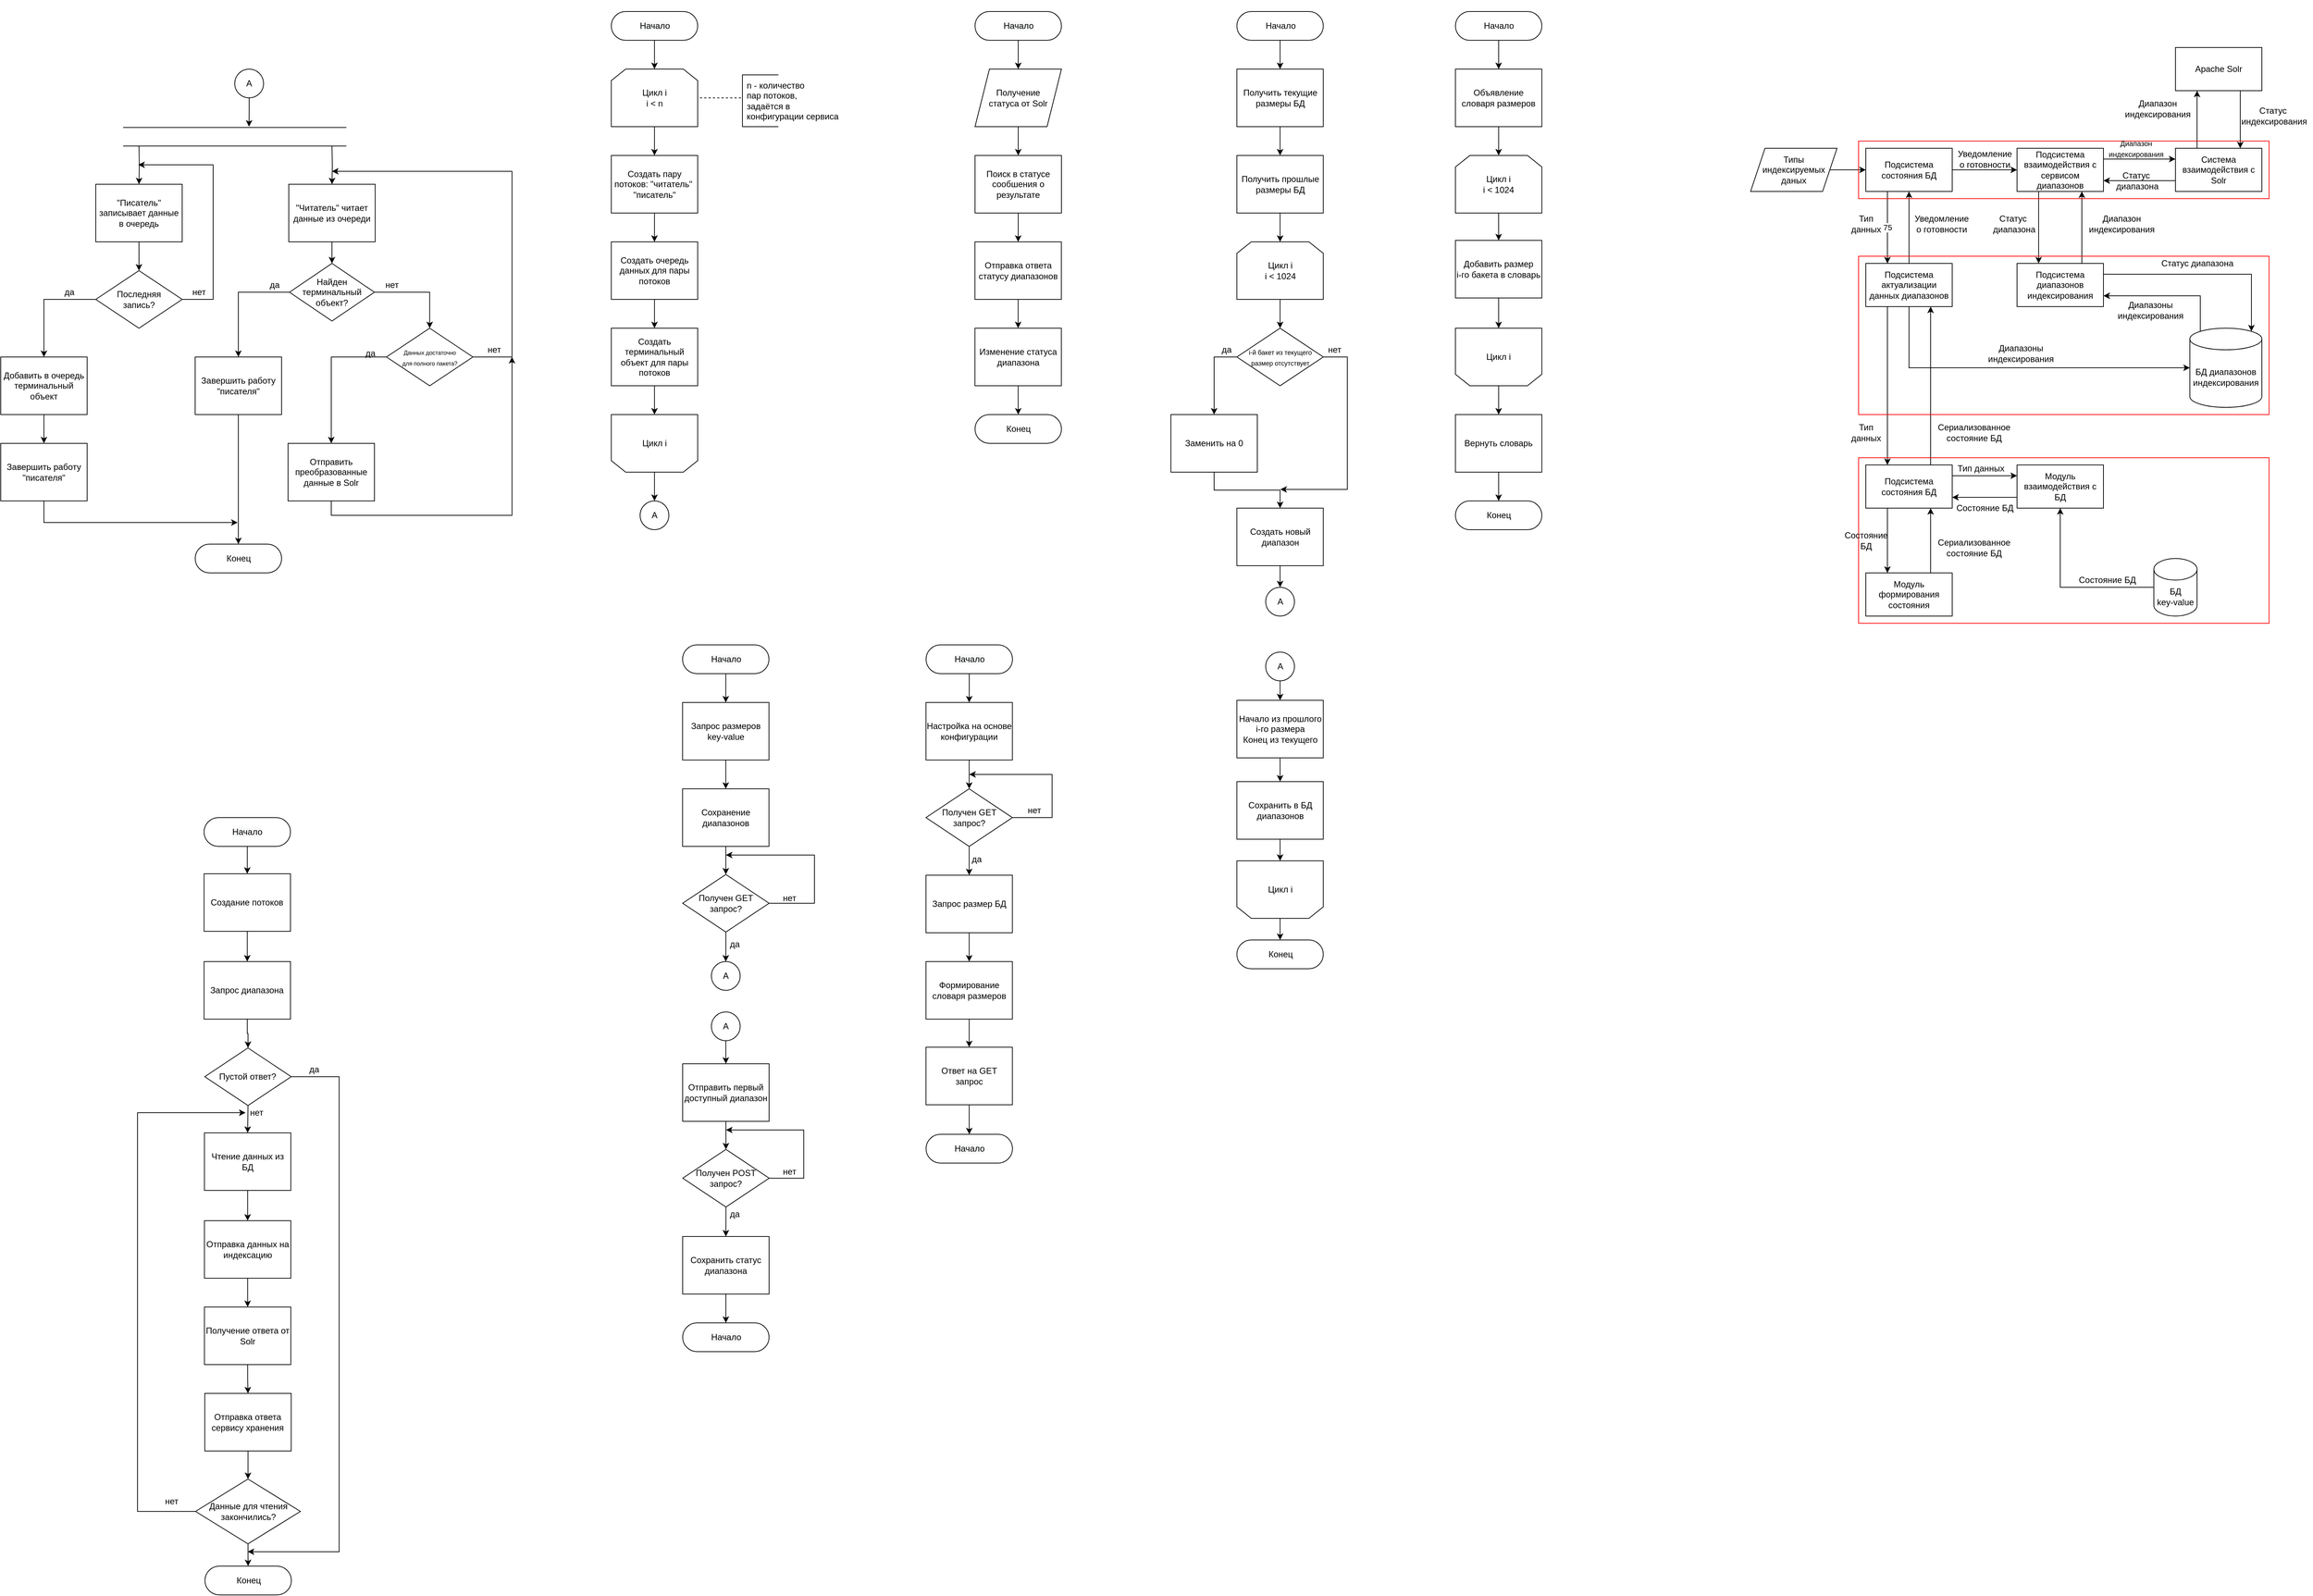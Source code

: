 <mxfile version="14.5.1" type="device"><diagram id="C5RBs43oDa-KdzZeNtuy" name="Page-1"><mxGraphModel dx="3879" dy="1161" grid="0" gridSize="10" guides="1" tooltips="1" connect="1" arrows="1" fold="1" page="0" pageScale="1" pageWidth="827" pageHeight="1169" math="0" shadow="0"><root><mxCell id="WIyWlLk6GJQsqaUBKTNV-0"/><mxCell id="WIyWlLk6GJQsqaUBKTNV-1" parent="WIyWlLk6GJQsqaUBKTNV-0"/><mxCell id="E4W_1anPvTWjBKFPMnGD-14" value="75" style="edgeStyle=orthogonalEdgeStyle;rounded=0;orthogonalLoop=1;jettySize=auto;html=1;exitX=0.25;exitY=1;exitDx=0;exitDy=0;entryX=0.25;entryY=0;entryDx=0;entryDy=0;" parent="WIyWlLk6GJQsqaUBKTNV-1" source="E4W_1anPvTWjBKFPMnGD-12" target="E4W_1anPvTWjBKFPMnGD-13" edge="1"><mxGeometry relative="1" as="geometry"/></mxCell><mxCell id="E4W_1anPvTWjBKFPMnGD-18" style="edgeStyle=orthogonalEdgeStyle;rounded=0;orthogonalLoop=1;jettySize=auto;html=1;exitX=1;exitY=0.5;exitDx=0;exitDy=0;entryX=0;entryY=0.5;entryDx=0;entryDy=0;" parent="WIyWlLk6GJQsqaUBKTNV-1" source="E4W_1anPvTWjBKFPMnGD-12" target="E4W_1anPvTWjBKFPMnGD-17" edge="1"><mxGeometry relative="1" as="geometry"/></mxCell><mxCell id="E4W_1anPvTWjBKFPMnGD-12" value="Подсистема состояния БД" style="rounded=0;whiteSpace=wrap;html=1;" parent="WIyWlLk6GJQsqaUBKTNV-1" vertex="1"><mxGeometry x="170" y="270" width="120" height="60" as="geometry"/></mxCell><mxCell id="E4W_1anPvTWjBKFPMnGD-33" style="edgeStyle=orthogonalEdgeStyle;rounded=0;orthogonalLoop=1;jettySize=auto;html=1;exitX=0.25;exitY=1;exitDx=0;exitDy=0;entryX=0.25;entryY=0;entryDx=0;entryDy=0;" parent="WIyWlLk6GJQsqaUBKTNV-1" source="E4W_1anPvTWjBKFPMnGD-13" target="E4W_1anPvTWjBKFPMnGD-22" edge="1"><mxGeometry relative="1" as="geometry"/></mxCell><mxCell id="E4W_1anPvTWjBKFPMnGD-47" style="edgeStyle=orthogonalEdgeStyle;rounded=0;orthogonalLoop=1;jettySize=auto;html=1;exitX=0.5;exitY=1;exitDx=0;exitDy=0;entryX=0;entryY=0.5;entryDx=0;entryDy=0;entryPerimeter=0;" parent="WIyWlLk6GJQsqaUBKTNV-1" source="E4W_1anPvTWjBKFPMnGD-13" target="E4W_1anPvTWjBKFPMnGD-32" edge="1"><mxGeometry relative="1" as="geometry"/></mxCell><mxCell id="E4W_1anPvTWjBKFPMnGD-73" style="edgeStyle=orthogonalEdgeStyle;rounded=0;orthogonalLoop=1;jettySize=auto;html=1;exitX=0.5;exitY=0;exitDx=0;exitDy=0;entryX=0.5;entryY=1;entryDx=0;entryDy=0;" parent="WIyWlLk6GJQsqaUBKTNV-1" source="E4W_1anPvTWjBKFPMnGD-13" target="E4W_1anPvTWjBKFPMnGD-12" edge="1"><mxGeometry relative="1" as="geometry"/></mxCell><mxCell id="E4W_1anPvTWjBKFPMnGD-13" value="Подсистема актуализации данных диапазонов" style="rounded=0;whiteSpace=wrap;html=1;" parent="WIyWlLk6GJQsqaUBKTNV-1" vertex="1"><mxGeometry x="170" y="430" width="120" height="60" as="geometry"/></mxCell><mxCell id="E4W_1anPvTWjBKFPMnGD-20" style="edgeStyle=orthogonalEdgeStyle;rounded=0;orthogonalLoop=1;jettySize=auto;html=1;exitX=0;exitY=0.75;exitDx=0;exitDy=0;entryX=1;entryY=0.75;entryDx=0;entryDy=0;" parent="WIyWlLk6GJQsqaUBKTNV-1" source="E4W_1anPvTWjBKFPMnGD-16" target="E4W_1anPvTWjBKFPMnGD-17" edge="1"><mxGeometry relative="1" as="geometry"/></mxCell><mxCell id="E4W_1anPvTWjBKFPMnGD-43" style="edgeStyle=orthogonalEdgeStyle;rounded=0;orthogonalLoop=1;jettySize=auto;html=1;exitX=0.25;exitY=0;exitDx=0;exitDy=0;entryX=0.25;entryY=1;entryDx=0;entryDy=0;" parent="WIyWlLk6GJQsqaUBKTNV-1" source="E4W_1anPvTWjBKFPMnGD-16" target="E4W_1anPvTWjBKFPMnGD-42" edge="1"><mxGeometry relative="1" as="geometry"/></mxCell><mxCell id="E4W_1anPvTWjBKFPMnGD-16" value="Система взаимодействия с Solr" style="rounded=0;whiteSpace=wrap;html=1;" parent="WIyWlLk6GJQsqaUBKTNV-1" vertex="1"><mxGeometry x="600" y="270" width="120" height="60" as="geometry"/></mxCell><mxCell id="E4W_1anPvTWjBKFPMnGD-19" style="edgeStyle=orthogonalEdgeStyle;rounded=0;orthogonalLoop=1;jettySize=auto;html=1;exitX=1;exitY=0.25;exitDx=0;exitDy=0;entryX=0;entryY=0.25;entryDx=0;entryDy=0;" parent="WIyWlLk6GJQsqaUBKTNV-1" source="E4W_1anPvTWjBKFPMnGD-17" target="E4W_1anPvTWjBKFPMnGD-16" edge="1"><mxGeometry relative="1" as="geometry"/></mxCell><mxCell id="E4W_1anPvTWjBKFPMnGD-37" style="edgeStyle=orthogonalEdgeStyle;rounded=0;orthogonalLoop=1;jettySize=auto;html=1;exitX=0.25;exitY=1;exitDx=0;exitDy=0;entryX=0.25;entryY=0;entryDx=0;entryDy=0;" parent="WIyWlLk6GJQsqaUBKTNV-1" source="E4W_1anPvTWjBKFPMnGD-17" target="E4W_1anPvTWjBKFPMnGD-21" edge="1"><mxGeometry relative="1" as="geometry"/></mxCell><mxCell id="E4W_1anPvTWjBKFPMnGD-17" value="Подсистема взаимодействия с сервисом диапазонов" style="rounded=0;whiteSpace=wrap;html=1;" parent="WIyWlLk6GJQsqaUBKTNV-1" vertex="1"><mxGeometry x="380" y="270" width="120" height="60" as="geometry"/></mxCell><mxCell id="E4W_1anPvTWjBKFPMnGD-38" style="edgeStyle=orthogonalEdgeStyle;rounded=0;orthogonalLoop=1;jettySize=auto;html=1;exitX=0.75;exitY=0;exitDx=0;exitDy=0;entryX=0.75;entryY=1;entryDx=0;entryDy=0;" parent="WIyWlLk6GJQsqaUBKTNV-1" source="E4W_1anPvTWjBKFPMnGD-21" target="E4W_1anPvTWjBKFPMnGD-17" edge="1"><mxGeometry relative="1" as="geometry"/></mxCell><mxCell id="E4W_1anPvTWjBKFPMnGD-45" style="edgeStyle=orthogonalEdgeStyle;rounded=0;orthogonalLoop=1;jettySize=auto;html=1;exitX=1;exitY=0.25;exitDx=0;exitDy=0;entryX=0.855;entryY=0;entryDx=0;entryDy=4.35;entryPerimeter=0;" parent="WIyWlLk6GJQsqaUBKTNV-1" source="E4W_1anPvTWjBKFPMnGD-21" target="E4W_1anPvTWjBKFPMnGD-32" edge="1"><mxGeometry relative="1" as="geometry"/></mxCell><mxCell id="E4W_1anPvTWjBKFPMnGD-21" value="Подсистема диапазонов индексирования" style="rounded=0;whiteSpace=wrap;html=1;" parent="WIyWlLk6GJQsqaUBKTNV-1" vertex="1"><mxGeometry x="380" y="430" width="120" height="60" as="geometry"/></mxCell><mxCell id="E4W_1anPvTWjBKFPMnGD-28" style="edgeStyle=orthogonalEdgeStyle;rounded=0;orthogonalLoop=1;jettySize=auto;html=1;exitX=1;exitY=0.25;exitDx=0;exitDy=0;entryX=0;entryY=0.25;entryDx=0;entryDy=0;" parent="WIyWlLk6GJQsqaUBKTNV-1" source="E4W_1anPvTWjBKFPMnGD-22" target="E4W_1anPvTWjBKFPMnGD-24" edge="1"><mxGeometry relative="1" as="geometry"/></mxCell><mxCell id="E4W_1anPvTWjBKFPMnGD-30" style="edgeStyle=orthogonalEdgeStyle;rounded=0;orthogonalLoop=1;jettySize=auto;html=1;exitX=0.25;exitY=1;exitDx=0;exitDy=0;entryX=0.25;entryY=0;entryDx=0;entryDy=0;" parent="WIyWlLk6GJQsqaUBKTNV-1" source="E4W_1anPvTWjBKFPMnGD-22" target="E4W_1anPvTWjBKFPMnGD-27" edge="1"><mxGeometry relative="1" as="geometry"/></mxCell><mxCell id="E4W_1anPvTWjBKFPMnGD-34" style="edgeStyle=orthogonalEdgeStyle;rounded=0;orthogonalLoop=1;jettySize=auto;html=1;exitX=0.75;exitY=0;exitDx=0;exitDy=0;entryX=0.75;entryY=1;entryDx=0;entryDy=0;" parent="WIyWlLk6GJQsqaUBKTNV-1" source="E4W_1anPvTWjBKFPMnGD-22" target="E4W_1anPvTWjBKFPMnGD-13" edge="1"><mxGeometry relative="1" as="geometry"/></mxCell><mxCell id="E4W_1anPvTWjBKFPMnGD-22" value="Подсистема состояния БД" style="rounded=0;whiteSpace=wrap;html=1;" parent="WIyWlLk6GJQsqaUBKTNV-1" vertex="1"><mxGeometry x="170" y="710" width="120" height="60" as="geometry"/></mxCell><mxCell id="E4W_1anPvTWjBKFPMnGD-41" style="edgeStyle=orthogonalEdgeStyle;rounded=0;orthogonalLoop=1;jettySize=auto;html=1;exitX=0;exitY=0.5;exitDx=0;exitDy=0;exitPerimeter=0;entryX=0.5;entryY=1;entryDx=0;entryDy=0;" parent="WIyWlLk6GJQsqaUBKTNV-1" source="E4W_1anPvTWjBKFPMnGD-23" target="E4W_1anPvTWjBKFPMnGD-24" edge="1"><mxGeometry relative="1" as="geometry"/></mxCell><mxCell id="E4W_1anPvTWjBKFPMnGD-23" value="БД&lt;br&gt;key-value" style="shape=cylinder3;whiteSpace=wrap;html=1;boundedLbl=1;backgroundOutline=1;size=15;rounded=1;" parent="WIyWlLk6GJQsqaUBKTNV-1" vertex="1"><mxGeometry x="570" y="840" width="60" height="80" as="geometry"/></mxCell><mxCell id="E4W_1anPvTWjBKFPMnGD-29" style="edgeStyle=orthogonalEdgeStyle;rounded=0;orthogonalLoop=1;jettySize=auto;html=1;exitX=0;exitY=0.75;exitDx=0;exitDy=0;entryX=1;entryY=0.75;entryDx=0;entryDy=0;" parent="WIyWlLk6GJQsqaUBKTNV-1" source="E4W_1anPvTWjBKFPMnGD-24" target="E4W_1anPvTWjBKFPMnGD-22" edge="1"><mxGeometry relative="1" as="geometry"/></mxCell><mxCell id="E4W_1anPvTWjBKFPMnGD-24" value="Модуль взаимодействия с БД" style="rounded=0;whiteSpace=wrap;html=1;" parent="WIyWlLk6GJQsqaUBKTNV-1" vertex="1"><mxGeometry x="380" y="710" width="120" height="60" as="geometry"/></mxCell><mxCell id="E4W_1anPvTWjBKFPMnGD-31" style="edgeStyle=orthogonalEdgeStyle;rounded=0;orthogonalLoop=1;jettySize=auto;html=1;exitX=0.75;exitY=0;exitDx=0;exitDy=0;entryX=0.75;entryY=1;entryDx=0;entryDy=0;" parent="WIyWlLk6GJQsqaUBKTNV-1" source="E4W_1anPvTWjBKFPMnGD-27" target="E4W_1anPvTWjBKFPMnGD-22" edge="1"><mxGeometry relative="1" as="geometry"/></mxCell><mxCell id="E4W_1anPvTWjBKFPMnGD-27" value="Модуль формирования состояния" style="rounded=0;whiteSpace=wrap;html=1;" parent="WIyWlLk6GJQsqaUBKTNV-1" vertex="1"><mxGeometry x="170" y="860" width="120" height="60" as="geometry"/></mxCell><mxCell id="E4W_1anPvTWjBKFPMnGD-46" style="edgeStyle=orthogonalEdgeStyle;rounded=0;orthogonalLoop=1;jettySize=auto;html=1;exitX=0.145;exitY=0;exitDx=0;exitDy=4.35;exitPerimeter=0;entryX=1;entryY=0.75;entryDx=0;entryDy=0;" parent="WIyWlLk6GJQsqaUBKTNV-1" source="E4W_1anPvTWjBKFPMnGD-32" target="E4W_1anPvTWjBKFPMnGD-21" edge="1"><mxGeometry relative="1" as="geometry"><Array as="points"><mxPoint x="635" y="475"/></Array></mxGeometry></mxCell><mxCell id="E4W_1anPvTWjBKFPMnGD-32" value="БД диапазонов индексирования" style="shape=cylinder3;whiteSpace=wrap;html=1;boundedLbl=1;backgroundOutline=1;size=15;rounded=1;" parent="WIyWlLk6GJQsqaUBKTNV-1" vertex="1"><mxGeometry x="620" y="520" width="100" height="110" as="geometry"/></mxCell><mxCell id="E4W_1anPvTWjBKFPMnGD-44" style="edgeStyle=orthogonalEdgeStyle;rounded=0;orthogonalLoop=1;jettySize=auto;html=1;exitX=0.75;exitY=1;exitDx=0;exitDy=0;entryX=0.75;entryY=0;entryDx=0;entryDy=0;" parent="WIyWlLk6GJQsqaUBKTNV-1" source="E4W_1anPvTWjBKFPMnGD-42" target="E4W_1anPvTWjBKFPMnGD-16" edge="1"><mxGeometry relative="1" as="geometry"/></mxCell><mxCell id="E4W_1anPvTWjBKFPMnGD-42" value="Apache Solr" style="rounded=0;whiteSpace=wrap;html=1;" parent="WIyWlLk6GJQsqaUBKTNV-1" vertex="1"><mxGeometry x="600" y="130" width="120" height="60" as="geometry"/></mxCell><mxCell id="E4W_1anPvTWjBKFPMnGD-49" style="edgeStyle=orthogonalEdgeStyle;rounded=0;orthogonalLoop=1;jettySize=auto;html=1;exitX=1;exitY=0.5;exitDx=0;exitDy=0;entryX=0;entryY=0.5;entryDx=0;entryDy=0;" parent="WIyWlLk6GJQsqaUBKTNV-1" source="E4W_1anPvTWjBKFPMnGD-48" target="E4W_1anPvTWjBKFPMnGD-12" edge="1"><mxGeometry relative="1" as="geometry"/></mxCell><mxCell id="E4W_1anPvTWjBKFPMnGD-48" value="Типы индексируемых даных" style="shape=parallelogram;perimeter=parallelogramPerimeter;whiteSpace=wrap;html=1;fixedSize=1;rounded=0;" parent="WIyWlLk6GJQsqaUBKTNV-1" vertex="1"><mxGeometry x="10" y="270" width="120" height="60" as="geometry"/></mxCell><mxCell id="E4W_1anPvTWjBKFPMnGD-50" value="" style="rounded=0;whiteSpace=wrap;html=1;fillColor=none;strokeColor=#FF0000;" parent="WIyWlLk6GJQsqaUBKTNV-1" vertex="1"><mxGeometry x="160" y="260" width="570" height="80" as="geometry"/></mxCell><mxCell id="E4W_1anPvTWjBKFPMnGD-51" value="" style="rounded=0;whiteSpace=wrap;html=1;fillColor=none;strokeColor=#FF0000;" parent="WIyWlLk6GJQsqaUBKTNV-1" vertex="1"><mxGeometry x="160" y="420" width="570" height="220" as="geometry"/></mxCell><mxCell id="E4W_1anPvTWjBKFPMnGD-52" value="" style="rounded=0;whiteSpace=wrap;html=1;fillColor=none;strokeColor=#FF0000;" parent="WIyWlLk6GJQsqaUBKTNV-1" vertex="1"><mxGeometry x="160" y="700" width="570" height="230" as="geometry"/></mxCell><mxCell id="E4W_1anPvTWjBKFPMnGD-53" value="Тип &lt;br&gt;данных" style="text;html=1;align=center;verticalAlign=middle;resizable=0;points=[];autosize=1;" parent="WIyWlLk6GJQsqaUBKTNV-1" vertex="1"><mxGeometry x="140" y="360" width="60" height="30" as="geometry"/></mxCell><mxCell id="E4W_1anPvTWjBKFPMnGD-54" value="Тип &lt;br&gt;данных" style="text;html=1;align=center;verticalAlign=middle;resizable=0;points=[];autosize=1;" parent="WIyWlLk6GJQsqaUBKTNV-1" vertex="1"><mxGeometry x="140" y="650" width="60" height="30" as="geometry"/></mxCell><mxCell id="E4W_1anPvTWjBKFPMnGD-56" value="Состояние БД" style="text;html=1;align=center;verticalAlign=middle;resizable=0;points=[];autosize=1;" parent="WIyWlLk6GJQsqaUBKTNV-1" vertex="1"><mxGeometry x="460" y="860" width="90" height="20" as="geometry"/></mxCell><mxCell id="E4W_1anPvTWjBKFPMnGD-60" value="Тип данных" style="text;html=1;strokeColor=none;fillColor=none;align=center;verticalAlign=middle;whiteSpace=wrap;rounded=0;" parent="WIyWlLk6GJQsqaUBKTNV-1" vertex="1"><mxGeometry x="290" y="700" width="80" height="30" as="geometry"/></mxCell><mxCell id="E4W_1anPvTWjBKFPMnGD-61" value="Состояние БД" style="text;html=1;align=center;verticalAlign=middle;resizable=0;points=[];autosize=1;" parent="WIyWlLk6GJQsqaUBKTNV-1" vertex="1"><mxGeometry x="290" y="760" width="90" height="20" as="geometry"/></mxCell><mxCell id="E4W_1anPvTWjBKFPMnGD-62" value="Состояние &lt;br&gt;БД" style="text;html=1;align=center;verticalAlign=middle;resizable=0;points=[];autosize=1;" parent="WIyWlLk6GJQsqaUBKTNV-1" vertex="1"><mxGeometry x="130" y="800" width="80" height="30" as="geometry"/></mxCell><mxCell id="E4W_1anPvTWjBKFPMnGD-63" value="Сериализованное &lt;br&gt;состояние БД" style="text;html=1;align=center;verticalAlign=middle;resizable=0;points=[];autosize=1;" parent="WIyWlLk6GJQsqaUBKTNV-1" vertex="1"><mxGeometry x="260" y="810" width="120" height="30" as="geometry"/></mxCell><mxCell id="E4W_1anPvTWjBKFPMnGD-64" value="Сериализованное &lt;br&gt;состояние БД" style="text;html=1;align=center;verticalAlign=middle;resizable=0;points=[];autosize=1;" parent="WIyWlLk6GJQsqaUBKTNV-1" vertex="1"><mxGeometry x="260" y="650" width="120" height="30" as="geometry"/></mxCell><mxCell id="E4W_1anPvTWjBKFPMnGD-65" value="Диапазоны&lt;br&gt;индексирования" style="text;html=1;align=center;verticalAlign=middle;resizable=0;points=[];autosize=1;" parent="WIyWlLk6GJQsqaUBKTNV-1" vertex="1"><mxGeometry x="330" y="540" width="110" height="30" as="geometry"/></mxCell><mxCell id="E4W_1anPvTWjBKFPMnGD-67" value="Диапазоны&lt;br&gt;индексирования" style="text;html=1;align=center;verticalAlign=middle;resizable=0;points=[];autosize=1;" parent="WIyWlLk6GJQsqaUBKTNV-1" vertex="1"><mxGeometry x="510" y="480" width="110" height="30" as="geometry"/></mxCell><mxCell id="E4W_1anPvTWjBKFPMnGD-68" value="Статус диапазона" style="text;html=1;align=center;verticalAlign=middle;resizable=0;points=[];autosize=1;" parent="WIyWlLk6GJQsqaUBKTNV-1" vertex="1"><mxGeometry x="570" y="420" width="120" height="20" as="geometry"/></mxCell><mxCell id="E4W_1anPvTWjBKFPMnGD-69" value="Статус&lt;br&gt;&amp;nbsp;диапазона" style="text;html=1;align=center;verticalAlign=middle;resizable=0;points=[];autosize=1;" parent="WIyWlLk6GJQsqaUBKTNV-1" vertex="1"><mxGeometry x="334" y="360" width="80" height="30" as="geometry"/></mxCell><mxCell id="E4W_1anPvTWjBKFPMnGD-70" value="Диапазон&lt;br&gt;индексирования" style="text;html=1;align=center;verticalAlign=middle;resizable=0;points=[];autosize=1;" parent="WIyWlLk6GJQsqaUBKTNV-1" vertex="1"><mxGeometry x="470" y="360" width="110" height="30" as="geometry"/></mxCell><mxCell id="E4W_1anPvTWjBKFPMnGD-71" value="Уведомление&lt;br&gt;о готовности" style="text;html=1;align=center;verticalAlign=middle;resizable=0;points=[];autosize=1;" parent="WIyWlLk6GJQsqaUBKTNV-1" vertex="1"><mxGeometry x="230" y="360" width="90" height="30" as="geometry"/></mxCell><mxCell id="E4W_1anPvTWjBKFPMnGD-74" value="Уведомление&lt;br&gt;о готовности" style="text;html=1;align=center;verticalAlign=middle;resizable=0;points=[];autosize=1;" parent="WIyWlLk6GJQsqaUBKTNV-1" vertex="1"><mxGeometry x="290" y="270" width="90" height="30" as="geometry"/></mxCell><mxCell id="E4W_1anPvTWjBKFPMnGD-75" value="&lt;font style=&quot;font-size: 10px&quot;&gt;Диапазон&lt;br&gt;индексирования&lt;/font&gt;" style="text;html=1;align=center;verticalAlign=middle;resizable=0;points=[];autosize=1;" parent="WIyWlLk6GJQsqaUBKTNV-1" vertex="1"><mxGeometry x="500" y="250" width="90" height="40" as="geometry"/></mxCell><mxCell id="E4W_1anPvTWjBKFPMnGD-76" value="Статус&lt;br&gt;&amp;nbsp;диапазона" style="text;html=1;align=center;verticalAlign=middle;resizable=0;points=[];autosize=1;" parent="WIyWlLk6GJQsqaUBKTNV-1" vertex="1"><mxGeometry x="505" y="300" width="80" height="30" as="geometry"/></mxCell><mxCell id="E4W_1anPvTWjBKFPMnGD-78" value="Диапазон&lt;br&gt;индексирования" style="text;html=1;align=center;verticalAlign=middle;resizable=0;points=[];autosize=1;" parent="WIyWlLk6GJQsqaUBKTNV-1" vertex="1"><mxGeometry x="520" y="200" width="110" height="30" as="geometry"/></mxCell><mxCell id="E4W_1anPvTWjBKFPMnGD-79" value="Статус&lt;br&gt;&amp;nbsp;индексирования" style="text;html=1;align=center;verticalAlign=middle;resizable=0;points=[];autosize=1;" parent="WIyWlLk6GJQsqaUBKTNV-1" vertex="1"><mxGeometry x="680" y="210" width="110" height="30" as="geometry"/></mxCell><mxCell id="CTdvzVUH7RH1mGHpXkzb-0" style="edgeStyle=orthogonalEdgeStyle;rounded=0;orthogonalLoop=1;jettySize=auto;html=1;entryX=0.5;entryY=0;entryDx=0;entryDy=0;" edge="1" parent="WIyWlLk6GJQsqaUBKTNV-1" source="-zAM4CH0nTR1whCnaDuZ-2" target="-zAM4CH0nTR1whCnaDuZ-23"><mxGeometry relative="1" as="geometry"/></mxCell><mxCell id="-zAM4CH0nTR1whCnaDuZ-2" value="Начало" style="html=1;dashed=0;whitespace=wrap;shape=mxgraph.dfd.start;rounded=1;sketch=0;" parent="WIyWlLk6GJQsqaUBKTNV-1" vertex="1"><mxGeometry x="-399.86" y="80" width="120" height="40" as="geometry"/></mxCell><mxCell id="CTdvzVUH7RH1mGHpXkzb-1" style="edgeStyle=orthogonalEdgeStyle;rounded=0;orthogonalLoop=1;jettySize=auto;html=1;entryX=0.5;entryY=0;entryDx=0;entryDy=0;" edge="1" parent="WIyWlLk6GJQsqaUBKTNV-1" source="-zAM4CH0nTR1whCnaDuZ-23" target="-zAM4CH0nTR1whCnaDuZ-25"><mxGeometry relative="1" as="geometry"/></mxCell><mxCell id="-zAM4CH0nTR1whCnaDuZ-23" value="Объявление словаря размеров" style="rounded=0;whiteSpace=wrap;html=1;sketch=0;" parent="WIyWlLk6GJQsqaUBKTNV-1" vertex="1"><mxGeometry x="-399.87" y="160" width="120" height="80" as="geometry"/></mxCell><mxCell id="CTdvzVUH7RH1mGHpXkzb-2" style="edgeStyle=orthogonalEdgeStyle;rounded=0;orthogonalLoop=1;jettySize=auto;html=1;entryX=0.5;entryY=0;entryDx=0;entryDy=0;" edge="1" parent="WIyWlLk6GJQsqaUBKTNV-1" source="-zAM4CH0nTR1whCnaDuZ-25" target="-zAM4CH0nTR1whCnaDuZ-27"><mxGeometry relative="1" as="geometry"/></mxCell><mxCell id="-zAM4CH0nTR1whCnaDuZ-25" value="Цикл i&lt;br&gt;i &amp;lt; 1024" style="shape=loopLimit;whiteSpace=wrap;html=1;rounded=0;sketch=0;strokeWidth=1;fillColor=#ffffff;" parent="WIyWlLk6GJQsqaUBKTNV-1" vertex="1"><mxGeometry x="-399.86" y="280" width="120" height="80" as="geometry"/></mxCell><mxCell id="-zAM4CH0nTR1whCnaDuZ-34" style="edgeStyle=orthogonalEdgeStyle;rounded=0;orthogonalLoop=1;jettySize=auto;html=1;entryX=0.5;entryY=0;entryDx=0;entryDy=0;" parent="WIyWlLk6GJQsqaUBKTNV-1" source="-zAM4CH0nTR1whCnaDuZ-26" target="-zAM4CH0nTR1whCnaDuZ-28" edge="1"><mxGeometry relative="1" as="geometry"/></mxCell><mxCell id="-zAM4CH0nTR1whCnaDuZ-26" value="Цикл i" style="shape=loopLimit;whiteSpace=wrap;html=1;rounded=0;sketch=0;strokeWidth=1;fillColor=#ffffff;flipV=1;" parent="WIyWlLk6GJQsqaUBKTNV-1" vertex="1"><mxGeometry x="-399.87" y="520" width="120" height="80" as="geometry"/></mxCell><mxCell id="-zAM4CH0nTR1whCnaDuZ-33" style="edgeStyle=orthogonalEdgeStyle;rounded=0;orthogonalLoop=1;jettySize=auto;html=1;entryX=0.5;entryY=0;entryDx=0;entryDy=0;" parent="WIyWlLk6GJQsqaUBKTNV-1" source="-zAM4CH0nTR1whCnaDuZ-27" target="-zAM4CH0nTR1whCnaDuZ-26" edge="1"><mxGeometry relative="1" as="geometry"/></mxCell><mxCell id="-zAM4CH0nTR1whCnaDuZ-27" value="Добавить размер &lt;br&gt;i-го бакета в словарь" style="rounded=0;whiteSpace=wrap;html=1;sketch=0;" parent="WIyWlLk6GJQsqaUBKTNV-1" vertex="1"><mxGeometry x="-399.86" y="398" width="120" height="80" as="geometry"/></mxCell><mxCell id="CTdvzVUH7RH1mGHpXkzb-4" style="edgeStyle=orthogonalEdgeStyle;rounded=0;orthogonalLoop=1;jettySize=auto;html=1;entryX=0.5;entryY=0.5;entryDx=0;entryDy=-20;entryPerimeter=0;" edge="1" parent="WIyWlLk6GJQsqaUBKTNV-1" source="-zAM4CH0nTR1whCnaDuZ-28" target="CTdvzVUH7RH1mGHpXkzb-3"><mxGeometry relative="1" as="geometry"/></mxCell><mxCell id="-zAM4CH0nTR1whCnaDuZ-28" value="Вернуть словарь" style="rounded=0;whiteSpace=wrap;html=1;sketch=0;" parent="WIyWlLk6GJQsqaUBKTNV-1" vertex="1"><mxGeometry x="-399.86" y="640" width="120" height="80" as="geometry"/></mxCell><mxCell id="CTdvzVUH7RH1mGHpXkzb-11" style="edgeStyle=orthogonalEdgeStyle;rounded=0;orthogonalLoop=1;jettySize=auto;html=1;entryX=0.5;entryY=0;entryDx=0;entryDy=0;" edge="1" parent="WIyWlLk6GJQsqaUBKTNV-1" source="-zAM4CH0nTR1whCnaDuZ-38" target="-zAM4CH0nTR1whCnaDuZ-39"><mxGeometry relative="1" as="geometry"/></mxCell><mxCell id="-zAM4CH0nTR1whCnaDuZ-38" value="Получить текущие&lt;br&gt;размеры БД" style="rounded=0;whiteSpace=wrap;html=1;sketch=0;" parent="WIyWlLk6GJQsqaUBKTNV-1" vertex="1"><mxGeometry x="-703.38" y="160" width="120" height="80" as="geometry"/></mxCell><mxCell id="CTdvzVUH7RH1mGHpXkzb-12" style="edgeStyle=orthogonalEdgeStyle;rounded=0;orthogonalLoop=1;jettySize=auto;html=1;entryX=0.5;entryY=0;entryDx=0;entryDy=0;" edge="1" parent="WIyWlLk6GJQsqaUBKTNV-1" source="-zAM4CH0nTR1whCnaDuZ-39" target="-zAM4CH0nTR1whCnaDuZ-43"><mxGeometry relative="1" as="geometry"/></mxCell><mxCell id="-zAM4CH0nTR1whCnaDuZ-39" value="Получить прошлые&lt;br&gt;размеры БД" style="rounded=0;whiteSpace=wrap;html=1;sketch=0;" parent="WIyWlLk6GJQsqaUBKTNV-1" vertex="1"><mxGeometry x="-703.38" y="280" width="120" height="80" as="geometry"/></mxCell><mxCell id="CTdvzVUH7RH1mGHpXkzb-13" style="edgeStyle=orthogonalEdgeStyle;rounded=0;orthogonalLoop=1;jettySize=auto;html=1;entryX=0.5;entryY=0;entryDx=0;entryDy=0;" edge="1" parent="WIyWlLk6GJQsqaUBKTNV-1" source="-zAM4CH0nTR1whCnaDuZ-43" target="-zAM4CH0nTR1whCnaDuZ-46"><mxGeometry relative="1" as="geometry"/></mxCell><mxCell id="-zAM4CH0nTR1whCnaDuZ-43" value="Цикл i&lt;br&gt;i &amp;lt; 1024" style="shape=loopLimit;whiteSpace=wrap;html=1;rounded=0;sketch=0;strokeWidth=1;fillColor=#ffffff;" parent="WIyWlLk6GJQsqaUBKTNV-1" vertex="1"><mxGeometry x="-703.38" y="400" width="120" height="80" as="geometry"/></mxCell><mxCell id="CTdvzVUH7RH1mGHpXkzb-6" style="edgeStyle=orthogonalEdgeStyle;rounded=0;orthogonalLoop=1;jettySize=auto;html=1;exitX=0;exitY=0.5;exitDx=0;exitDy=0;entryX=0.5;entryY=0;entryDx=0;entryDy=0;" edge="1" parent="WIyWlLk6GJQsqaUBKTNV-1" source="-zAM4CH0nTR1whCnaDuZ-46" target="-zAM4CH0nTR1whCnaDuZ-48"><mxGeometry relative="1" as="geometry"/></mxCell><mxCell id="CTdvzVUH7RH1mGHpXkzb-8" style="edgeStyle=orthogonalEdgeStyle;rounded=0;orthogonalLoop=1;jettySize=auto;html=1;exitX=1;exitY=0.5;exitDx=0;exitDy=0;" edge="1" parent="WIyWlLk6GJQsqaUBKTNV-1"><mxGeometry relative="1" as="geometry"><mxPoint x="-643" y="744" as="targetPoint"/><mxPoint x="-583.38" y="560" as="sourcePoint"/><Array as="points"><mxPoint x="-550" y="560"/><mxPoint x="-550" y="744"/></Array></mxGeometry></mxCell><mxCell id="-zAM4CH0nTR1whCnaDuZ-46" value="&lt;font style=&quot;font-size: 9px&quot;&gt;i-й бакет из текущего размер отсутствует&lt;/font&gt;" style="rhombus;whiteSpace=wrap;html=1;rounded=0;sketch=0;strokeWidth=1;fillColor=#ffffff;" parent="WIyWlLk6GJQsqaUBKTNV-1" vertex="1"><mxGeometry x="-703.38" y="520" width="120" height="80" as="geometry"/></mxCell><mxCell id="CTdvzVUH7RH1mGHpXkzb-9" style="edgeStyle=orthogonalEdgeStyle;rounded=0;orthogonalLoop=1;jettySize=auto;html=1;entryX=0.5;entryY=0;entryDx=0;entryDy=0;" edge="1" parent="WIyWlLk6GJQsqaUBKTNV-1" source="-zAM4CH0nTR1whCnaDuZ-48" target="-zAM4CH0nTR1whCnaDuZ-54"><mxGeometry relative="1" as="geometry"/></mxCell><mxCell id="-zAM4CH0nTR1whCnaDuZ-48" value="Заменить на 0" style="rounded=0;whiteSpace=wrap;html=1;sketch=0;strokeWidth=1;fillColor=#ffffff;" parent="WIyWlLk6GJQsqaUBKTNV-1" vertex="1"><mxGeometry x="-794.99" y="640" width="120" height="80" as="geometry"/></mxCell><mxCell id="-zAM4CH0nTR1whCnaDuZ-50" value="да" style="text;html=1;align=center;verticalAlign=middle;resizable=0;points=[];autosize=1;" parent="WIyWlLk6GJQsqaUBKTNV-1" vertex="1"><mxGeometry x="-733.38" y="540" width="30" height="20" as="geometry"/></mxCell><mxCell id="-zAM4CH0nTR1whCnaDuZ-53" value="нет" style="text;html=1;align=center;verticalAlign=middle;resizable=0;points=[];autosize=1;" parent="WIyWlLk6GJQsqaUBKTNV-1" vertex="1"><mxGeometry x="-583.38" y="540" width="30" height="20" as="geometry"/></mxCell><mxCell id="-zAM4CH0nTR1whCnaDuZ-72" style="edgeStyle=orthogonalEdgeStyle;rounded=0;orthogonalLoop=1;jettySize=auto;html=1;exitX=0.5;exitY=1;exitDx=0;exitDy=0;entryX=0.5;entryY=0;entryDx=0;entryDy=0;" parent="WIyWlLk6GJQsqaUBKTNV-1" source="-zAM4CH0nTR1whCnaDuZ-54" target="-zAM4CH0nTR1whCnaDuZ-71" edge="1"><mxGeometry relative="1" as="geometry"/></mxCell><mxCell id="-zAM4CH0nTR1whCnaDuZ-54" value="Создать новый диапазон" style="rounded=0;whiteSpace=wrap;html=1;sketch=0;strokeWidth=1;fillColor=#ffffff;" parent="WIyWlLk6GJQsqaUBKTNV-1" vertex="1"><mxGeometry x="-703.38" y="770" width="120" height="80" as="geometry"/></mxCell><mxCell id="-zAM4CH0nTR1whCnaDuZ-62" style="edgeStyle=orthogonalEdgeStyle;rounded=0;orthogonalLoop=1;jettySize=auto;html=1;entryX=0.5;entryY=0;entryDx=0;entryDy=0;" parent="WIyWlLk6GJQsqaUBKTNV-1" source="-zAM4CH0nTR1whCnaDuZ-58" target="-zAM4CH0nTR1whCnaDuZ-61" edge="1"><mxGeometry relative="1" as="geometry"/></mxCell><mxCell id="-zAM4CH0nTR1whCnaDuZ-58" value="Начало из прошлого i-го размера&lt;br&gt;Конец из текущего" style="rounded=0;whiteSpace=wrap;html=1;sketch=0;strokeWidth=1;fillColor=#ffffff;" parent="WIyWlLk6GJQsqaUBKTNV-1" vertex="1"><mxGeometry x="-703.38" y="1037" width="120" height="80" as="geometry"/></mxCell><mxCell id="-zAM4CH0nTR1whCnaDuZ-64" style="edgeStyle=orthogonalEdgeStyle;rounded=0;orthogonalLoop=1;jettySize=auto;html=1;entryX=0.5;entryY=0;entryDx=0;entryDy=0;" parent="WIyWlLk6GJQsqaUBKTNV-1" source="-zAM4CH0nTR1whCnaDuZ-61" target="-zAM4CH0nTR1whCnaDuZ-63" edge="1"><mxGeometry relative="1" as="geometry"/></mxCell><mxCell id="-zAM4CH0nTR1whCnaDuZ-61" value="Сохранить в БД диапазонов" style="rounded=0;whiteSpace=wrap;html=1;sketch=0;strokeWidth=1;fillColor=#ffffff;" parent="WIyWlLk6GJQsqaUBKTNV-1" vertex="1"><mxGeometry x="-703.38" y="1150" width="120" height="80" as="geometry"/></mxCell><mxCell id="CTdvzVUH7RH1mGHpXkzb-14" style="edgeStyle=orthogonalEdgeStyle;rounded=0;orthogonalLoop=1;jettySize=auto;html=1;entryX=0.5;entryY=0.5;entryDx=0;entryDy=-20;entryPerimeter=0;" edge="1" parent="WIyWlLk6GJQsqaUBKTNV-1" source="-zAM4CH0nTR1whCnaDuZ-63" target="-zAM4CH0nTR1whCnaDuZ-65"><mxGeometry relative="1" as="geometry"/></mxCell><mxCell id="-zAM4CH0nTR1whCnaDuZ-63" value="Цикл i" style="shape=loopLimit;whiteSpace=wrap;html=1;rounded=0;sketch=0;strokeWidth=1;fillColor=#ffffff;flipV=1;" parent="WIyWlLk6GJQsqaUBKTNV-1" vertex="1"><mxGeometry x="-703.38" y="1260" width="120" height="80" as="geometry"/></mxCell><mxCell id="-zAM4CH0nTR1whCnaDuZ-65" value="Конец" style="html=1;dashed=0;whitespace=wrap;shape=mxgraph.dfd.start;rounded=1;sketch=0;" parent="WIyWlLk6GJQsqaUBKTNV-1" vertex="1"><mxGeometry x="-703.38" y="1370" width="120" height="40" as="geometry"/></mxCell><mxCell id="-zAM4CH0nTR1whCnaDuZ-71" value="А" style="ellipse;whiteSpace=wrap;html=1;aspect=fixed;rounded=0;sketch=0;strokeWidth=1;fillColor=#ffffff;" parent="WIyWlLk6GJQsqaUBKTNV-1" vertex="1"><mxGeometry x="-663.38" y="880" width="40" height="40" as="geometry"/></mxCell><mxCell id="-zAM4CH0nTR1whCnaDuZ-74" style="edgeStyle=orthogonalEdgeStyle;rounded=0;orthogonalLoop=1;jettySize=auto;html=1;exitX=0.5;exitY=1;exitDx=0;exitDy=0;entryX=0.5;entryY=0;entryDx=0;entryDy=0;" parent="WIyWlLk6GJQsqaUBKTNV-1" source="-zAM4CH0nTR1whCnaDuZ-73" target="-zAM4CH0nTR1whCnaDuZ-58" edge="1"><mxGeometry relative="1" as="geometry"/></mxCell><mxCell id="-zAM4CH0nTR1whCnaDuZ-73" value="А" style="ellipse;whiteSpace=wrap;html=1;aspect=fixed;rounded=0;sketch=0;strokeWidth=1;fillColor=#ffffff;" parent="WIyWlLk6GJQsqaUBKTNV-1" vertex="1"><mxGeometry x="-663.38" y="970" width="40" height="40" as="geometry"/></mxCell><mxCell id="CTdvzVUH7RH1mGHpXkzb-15" style="edgeStyle=orthogonalEdgeStyle;rounded=0;orthogonalLoop=1;jettySize=auto;html=1;entryX=0.5;entryY=0;entryDx=0;entryDy=0;" edge="1" parent="WIyWlLk6GJQsqaUBKTNV-1" source="-zAM4CH0nTR1whCnaDuZ-75" target="-zAM4CH0nTR1whCnaDuZ-76"><mxGeometry relative="1" as="geometry"/></mxCell><mxCell id="-zAM4CH0nTR1whCnaDuZ-75" value="&#10;&#10;&lt;span style=&quot;color: rgb(0, 0, 0); font-family: helvetica; font-size: 12px; font-style: normal; font-weight: 400; letter-spacing: normal; text-align: center; text-indent: 0px; text-transform: none; word-spacing: 0px; background-color: rgb(248, 249, 250); display: inline; float: none;&quot;&gt;Начало&lt;/span&gt;&#10;&#10;" style="html=1;dashed=0;whitespace=wrap;shape=mxgraph.dfd.start;rounded=1;sketch=0;" parent="WIyWlLk6GJQsqaUBKTNV-1" vertex="1"><mxGeometry x="-1067" y="80" width="120" height="40" as="geometry"/></mxCell><mxCell id="-zAM4CH0nTR1whCnaDuZ-82" style="edgeStyle=orthogonalEdgeStyle;rounded=0;orthogonalLoop=1;jettySize=auto;html=1;exitX=0.5;exitY=1;exitDx=0;exitDy=0;entryX=0.5;entryY=0;entryDx=0;entryDy=0;" parent="WIyWlLk6GJQsqaUBKTNV-1" source="-zAM4CH0nTR1whCnaDuZ-76" target="-zAM4CH0nTR1whCnaDuZ-77" edge="1"><mxGeometry relative="1" as="geometry"/></mxCell><mxCell id="-zAM4CH0nTR1whCnaDuZ-76" value="Получение &lt;br&gt;статуса от Solr" style="shape=parallelogram;perimeter=parallelogramPerimeter;whiteSpace=wrap;html=1;fixedSize=1;rounded=0;sketch=0;strokeWidth=1;fillColor=#ffffff;" parent="WIyWlLk6GJQsqaUBKTNV-1" vertex="1"><mxGeometry x="-1067" y="160" width="120" height="80" as="geometry"/></mxCell><mxCell id="-zAM4CH0nTR1whCnaDuZ-83" style="edgeStyle=orthogonalEdgeStyle;rounded=0;orthogonalLoop=1;jettySize=auto;html=1;exitX=0.5;exitY=1;exitDx=0;exitDy=0;entryX=0.5;entryY=0;entryDx=0;entryDy=0;" parent="WIyWlLk6GJQsqaUBKTNV-1" source="-zAM4CH0nTR1whCnaDuZ-77" target="-zAM4CH0nTR1whCnaDuZ-78" edge="1"><mxGeometry relative="1" as="geometry"/></mxCell><mxCell id="-zAM4CH0nTR1whCnaDuZ-77" value="Поиск в статусе сообшения о результате" style="rounded=0;whiteSpace=wrap;html=1;sketch=0;strokeWidth=1;fillColor=#ffffff;" parent="WIyWlLk6GJQsqaUBKTNV-1" vertex="1"><mxGeometry x="-1067" y="280" width="120" height="80" as="geometry"/></mxCell><mxCell id="-zAM4CH0nTR1whCnaDuZ-84" style="edgeStyle=orthogonalEdgeStyle;rounded=0;orthogonalLoop=1;jettySize=auto;html=1;entryX=0.5;entryY=0;entryDx=0;entryDy=0;" parent="WIyWlLk6GJQsqaUBKTNV-1" source="-zAM4CH0nTR1whCnaDuZ-78" target="-zAM4CH0nTR1whCnaDuZ-79" edge="1"><mxGeometry relative="1" as="geometry"/></mxCell><mxCell id="-zAM4CH0nTR1whCnaDuZ-78" value="Отправка ответа статусу диапазонов" style="rounded=0;whiteSpace=wrap;html=1;sketch=0;strokeWidth=1;fillColor=#ffffff;" parent="WIyWlLk6GJQsqaUBKTNV-1" vertex="1"><mxGeometry x="-1067.13" y="400" width="120" height="80" as="geometry"/></mxCell><mxCell id="CTdvzVUH7RH1mGHpXkzb-16" style="edgeStyle=orthogonalEdgeStyle;rounded=0;orthogonalLoop=1;jettySize=auto;html=1;entryX=0.5;entryY=0.5;entryDx=0;entryDy=-20;entryPerimeter=0;" edge="1" parent="WIyWlLk6GJQsqaUBKTNV-1" source="-zAM4CH0nTR1whCnaDuZ-79" target="-zAM4CH0nTR1whCnaDuZ-80"><mxGeometry relative="1" as="geometry"/></mxCell><mxCell id="-zAM4CH0nTR1whCnaDuZ-79" value="Изменение статуса диапазона" style="rounded=0;whiteSpace=wrap;html=1;sketch=0;strokeWidth=1;fillColor=#ffffff;" parent="WIyWlLk6GJQsqaUBKTNV-1" vertex="1"><mxGeometry x="-1067.13" y="520" width="120" height="80" as="geometry"/></mxCell><mxCell id="-zAM4CH0nTR1whCnaDuZ-80" value="Конец" style="html=1;dashed=0;whitespace=wrap;shape=mxgraph.dfd.start;rounded=1;sketch=0;" parent="WIyWlLk6GJQsqaUBKTNV-1" vertex="1"><mxGeometry x="-1067" y="640" width="120" height="40" as="geometry"/></mxCell><mxCell id="-zAM4CH0nTR1whCnaDuZ-94" style="edgeStyle=orthogonalEdgeStyle;rounded=0;orthogonalLoop=1;jettySize=auto;html=1;entryX=0.5;entryY=0;entryDx=0;entryDy=0;endArrow=classic;endFill=1;" parent="WIyWlLk6GJQsqaUBKTNV-1" source="-zAM4CH0nTR1whCnaDuZ-86" target="-zAM4CH0nTR1whCnaDuZ-87" edge="1"><mxGeometry relative="1" as="geometry"/></mxCell><mxCell id="-zAM4CH0nTR1whCnaDuZ-86" value="&#10;&#10;&lt;span style=&quot;color: rgb(0, 0, 0); font-family: helvetica; font-size: 12px; font-style: normal; font-weight: 400; letter-spacing: normal; text-align: center; text-indent: 0px; text-transform: none; word-spacing: 0px; background-color: rgb(248, 249, 250); display: inline; float: none;&quot;&gt;Начало&lt;/span&gt;&#10;&#10;" style="html=1;dashed=0;whitespace=wrap;shape=mxgraph.dfd.start;rounded=1;sketch=0;" parent="WIyWlLk6GJQsqaUBKTNV-1" vertex="1"><mxGeometry x="-1572.12" y="80" width="120" height="40" as="geometry"/></mxCell><mxCell id="-zAM4CH0nTR1whCnaDuZ-97" style="edgeStyle=orthogonalEdgeStyle;rounded=0;orthogonalLoop=1;jettySize=auto;html=1;entryX=0.5;entryY=0;entryDx=0;entryDy=0;endArrow=classic;endFill=1;" parent="WIyWlLk6GJQsqaUBKTNV-1" source="-zAM4CH0nTR1whCnaDuZ-87" target="-zAM4CH0nTR1whCnaDuZ-95" edge="1"><mxGeometry relative="1" as="geometry"/></mxCell><mxCell id="-zAM4CH0nTR1whCnaDuZ-87" value="Цикл i&lt;br&gt;i &amp;lt; n" style="shape=loopLimit;whiteSpace=wrap;html=1;rounded=0;sketch=0;strokeWidth=1;fillColor=#ffffff;" parent="WIyWlLk6GJQsqaUBKTNV-1" vertex="1"><mxGeometry x="-1572.13" y="160" width="120" height="80" as="geometry"/></mxCell><mxCell id="-zAM4CH0nTR1whCnaDuZ-104" style="edgeStyle=orthogonalEdgeStyle;rounded=0;orthogonalLoop=1;jettySize=auto;html=1;entryX=0.5;entryY=0;entryDx=0;entryDy=0;endArrow=classic;endFill=1;" parent="WIyWlLk6GJQsqaUBKTNV-1" source="-zAM4CH0nTR1whCnaDuZ-88" target="-zAM4CH0nTR1whCnaDuZ-103" edge="1"><mxGeometry relative="1" as="geometry"/></mxCell><mxCell id="-zAM4CH0nTR1whCnaDuZ-88" value="Цикл i" style="shape=loopLimit;whiteSpace=wrap;html=1;rounded=0;sketch=0;strokeWidth=1;fillColor=#ffffff;flipV=1;" parent="WIyWlLk6GJQsqaUBKTNV-1" vertex="1"><mxGeometry x="-1572.13" y="640" width="120" height="80" as="geometry"/></mxCell><mxCell id="-zAM4CH0nTR1whCnaDuZ-91" style="edgeStyle=orthogonalEdgeStyle;rounded=0;orthogonalLoop=1;jettySize=auto;html=1;dashed=1;endArrow=none;endFill=0;exitX=0;exitY=0.5;exitDx=0;exitDy=0;exitPerimeter=0;" parent="WIyWlLk6GJQsqaUBKTNV-1" target="-zAM4CH0nTR1whCnaDuZ-87" edge="1" source="-zAM4CH0nTR1whCnaDuZ-92"><mxGeometry relative="1" as="geometry"><mxPoint x="-1392" y="216" as="sourcePoint"/><Array as="points"><mxPoint x="-1390" y="200"/></Array></mxGeometry></mxCell><mxCell id="-zAM4CH0nTR1whCnaDuZ-92" value="" style="strokeWidth=1;html=1;shape=mxgraph.flowchart.annotation_1;align=left;pointerEvents=1;rounded=0;sketch=0;fillColor=#ffffff;" parent="WIyWlLk6GJQsqaUBKTNV-1" vertex="1"><mxGeometry x="-1390" y="168" width="50" height="72" as="geometry"/></mxCell><mxCell id="-zAM4CH0nTR1whCnaDuZ-93" value="n - количество &lt;br&gt;пар потоков,&lt;br&gt;задаётся в &lt;br&gt;конфигурации сервиса" style="text;html=1;align=left;verticalAlign=middle;resizable=0;points=[];autosize=1;" parent="WIyWlLk6GJQsqaUBKTNV-1" vertex="1"><mxGeometry x="-1386.13" y="174" width="138" height="60" as="geometry"/></mxCell><mxCell id="-zAM4CH0nTR1whCnaDuZ-98" style="edgeStyle=orthogonalEdgeStyle;rounded=0;orthogonalLoop=1;jettySize=auto;html=1;entryX=0.5;entryY=0;entryDx=0;entryDy=0;endArrow=classic;endFill=1;" parent="WIyWlLk6GJQsqaUBKTNV-1" source="-zAM4CH0nTR1whCnaDuZ-95" target="-zAM4CH0nTR1whCnaDuZ-96" edge="1"><mxGeometry relative="1" as="geometry"/></mxCell><mxCell id="-zAM4CH0nTR1whCnaDuZ-95" value="Создать пару потоков: &quot;читатель&quot;&amp;nbsp; &quot;писатель&quot;" style="rounded=0;whiteSpace=wrap;html=1;sketch=0;strokeWidth=1;fillColor=#ffffff;align=center;" parent="WIyWlLk6GJQsqaUBKTNV-1" vertex="1"><mxGeometry x="-1572.12" y="280" width="120" height="80" as="geometry"/></mxCell><mxCell id="-zAM4CH0nTR1whCnaDuZ-101" style="edgeStyle=orthogonalEdgeStyle;rounded=0;orthogonalLoop=1;jettySize=auto;html=1;exitX=0.5;exitY=1;exitDx=0;exitDy=0;entryX=0.5;entryY=0;entryDx=0;entryDy=0;endArrow=classic;endFill=1;" parent="WIyWlLk6GJQsqaUBKTNV-1" source="-zAM4CH0nTR1whCnaDuZ-96" target="-zAM4CH0nTR1whCnaDuZ-100" edge="1"><mxGeometry relative="1" as="geometry"/></mxCell><mxCell id="-zAM4CH0nTR1whCnaDuZ-96" value="Создать очередь данных для пары потоков" style="rounded=0;whiteSpace=wrap;html=1;sketch=0;strokeWidth=1;fillColor=#ffffff;align=center;" parent="WIyWlLk6GJQsqaUBKTNV-1" vertex="1"><mxGeometry x="-1572.13" y="400" width="120" height="80" as="geometry"/></mxCell><mxCell id="-zAM4CH0nTR1whCnaDuZ-102" style="edgeStyle=orthogonalEdgeStyle;rounded=0;orthogonalLoop=1;jettySize=auto;html=1;exitX=0.5;exitY=1;exitDx=0;exitDy=0;entryX=0.5;entryY=0;entryDx=0;entryDy=0;endArrow=classic;endFill=1;" parent="WIyWlLk6GJQsqaUBKTNV-1" source="-zAM4CH0nTR1whCnaDuZ-100" target="-zAM4CH0nTR1whCnaDuZ-88" edge="1"><mxGeometry relative="1" as="geometry"/></mxCell><mxCell id="-zAM4CH0nTR1whCnaDuZ-100" value="Создать терминальный объект для пары потоков" style="rounded=0;whiteSpace=wrap;html=1;sketch=0;strokeWidth=1;fillColor=#ffffff;align=center;" parent="WIyWlLk6GJQsqaUBKTNV-1" vertex="1"><mxGeometry x="-1572.12" y="520" width="120" height="80" as="geometry"/></mxCell><mxCell id="-zAM4CH0nTR1whCnaDuZ-103" value="А" style="ellipse;whiteSpace=wrap;html=1;aspect=fixed;rounded=0;sketch=0;strokeWidth=1;fillColor=#ffffff;" parent="WIyWlLk6GJQsqaUBKTNV-1" vertex="1"><mxGeometry x="-1532.13" y="760" width="40" height="40" as="geometry"/></mxCell><mxCell id="-zAM4CH0nTR1whCnaDuZ-142" style="edgeStyle=orthogonalEdgeStyle;rounded=0;orthogonalLoop=1;jettySize=auto;html=1;exitX=0.5;exitY=1;exitDx=0;exitDy=0;endArrow=classic;endFill=1;" parent="WIyWlLk6GJQsqaUBKTNV-1" source="-zAM4CH0nTR1whCnaDuZ-105" edge="1"><mxGeometry relative="1" as="geometry"><mxPoint x="-2075.167" y="240" as="targetPoint"/></mxGeometry></mxCell><mxCell id="-zAM4CH0nTR1whCnaDuZ-105" value="А" style="ellipse;whiteSpace=wrap;html=1;aspect=fixed;rounded=0;sketch=0;strokeWidth=1;fillColor=#ffffff;" parent="WIyWlLk6GJQsqaUBKTNV-1" vertex="1"><mxGeometry x="-2095" y="160" width="40" height="40" as="geometry"/></mxCell><mxCell id="-zAM4CH0nTR1whCnaDuZ-116" style="edgeStyle=orthogonalEdgeStyle;rounded=0;orthogonalLoop=1;jettySize=auto;html=1;exitX=0.5;exitY=1;exitDx=0;exitDy=0;entryX=0.5;entryY=0;entryDx=0;entryDy=0;endArrow=classic;endFill=1;" parent="WIyWlLk6GJQsqaUBKTNV-1" source="-zAM4CH0nTR1whCnaDuZ-107" target="-zAM4CH0nTR1whCnaDuZ-109" edge="1"><mxGeometry relative="1" as="geometry"/></mxCell><mxCell id="-zAM4CH0nTR1whCnaDuZ-143" style="edgeStyle=orthogonalEdgeStyle;rounded=0;orthogonalLoop=1;jettySize=auto;html=1;endArrow=classic;endFill=1;exitX=0.5;exitY=0;exitDx=0;exitDy=0;entryX=0.5;entryY=0;entryDx=0;entryDy=0;" parent="WIyWlLk6GJQsqaUBKTNV-1" target="-zAM4CH0nTR1whCnaDuZ-107" edge="1"><mxGeometry relative="1" as="geometry"><mxPoint x="-2228" y="327" as="targetPoint"/><mxPoint x="-2228" y="267" as="sourcePoint"/></mxGeometry></mxCell><mxCell id="-zAM4CH0nTR1whCnaDuZ-107" value="&quot;Писатель&quot; записывает данные в очередь" style="rounded=0;whiteSpace=wrap;html=1;sketch=0;strokeWidth=1;fillColor=#ffffff;align=center;" parent="WIyWlLk6GJQsqaUBKTNV-1" vertex="1"><mxGeometry x="-2288" y="320" width="120" height="80" as="geometry"/></mxCell><mxCell id="-zAM4CH0nTR1whCnaDuZ-125" style="edgeStyle=orthogonalEdgeStyle;rounded=0;orthogonalLoop=1;jettySize=auto;html=1;exitX=0.5;exitY=1;exitDx=0;exitDy=0;entryX=0.5;entryY=0;entryDx=0;entryDy=0;endArrow=classic;endFill=1;" parent="WIyWlLk6GJQsqaUBKTNV-1" source="-zAM4CH0nTR1whCnaDuZ-108" target="-zAM4CH0nTR1whCnaDuZ-119" edge="1"><mxGeometry relative="1" as="geometry"/></mxCell><mxCell id="-zAM4CH0nTR1whCnaDuZ-108" value="&quot;Читатель&quot; читает данные из очереди" style="rounded=0;whiteSpace=wrap;html=1;sketch=0;strokeWidth=1;fillColor=#ffffff;align=center;" parent="WIyWlLk6GJQsqaUBKTNV-1" vertex="1"><mxGeometry x="-2020" y="320" width="120" height="80" as="geometry"/></mxCell><mxCell id="-zAM4CH0nTR1whCnaDuZ-111" style="edgeStyle=orthogonalEdgeStyle;rounded=0;orthogonalLoop=1;jettySize=auto;html=1;exitX=0;exitY=0.5;exitDx=0;exitDy=0;entryX=0.5;entryY=0;entryDx=0;entryDy=0;endArrow=classic;endFill=1;" parent="WIyWlLk6GJQsqaUBKTNV-1" source="-zAM4CH0nTR1whCnaDuZ-109" target="-zAM4CH0nTR1whCnaDuZ-110" edge="1"><mxGeometry relative="1" as="geometry"/></mxCell><mxCell id="-zAM4CH0nTR1whCnaDuZ-148" style="edgeStyle=orthogonalEdgeStyle;rounded=0;orthogonalLoop=1;jettySize=auto;html=1;exitX=1;exitY=0.5;exitDx=0;exitDy=0;endArrow=classic;endFill=1;" parent="WIyWlLk6GJQsqaUBKTNV-1" source="-zAM4CH0nTR1whCnaDuZ-109" edge="1"><mxGeometry relative="1" as="geometry"><mxPoint x="-2229" y="293" as="targetPoint"/><Array as="points"><mxPoint x="-2125" y="480"/><mxPoint x="-2125" y="293"/></Array></mxGeometry></mxCell><mxCell id="-zAM4CH0nTR1whCnaDuZ-109" value="Последняя &lt;br&gt;запись?" style="rhombus;whiteSpace=wrap;html=1;rounded=0;sketch=0;strokeWidth=1;fillColor=#ffffff;align=center;" parent="WIyWlLk6GJQsqaUBKTNV-1" vertex="1"><mxGeometry x="-2288" y="440" width="120" height="80" as="geometry"/></mxCell><mxCell id="-zAM4CH0nTR1whCnaDuZ-122" style="edgeStyle=orthogonalEdgeStyle;rounded=0;orthogonalLoop=1;jettySize=auto;html=1;entryX=0.5;entryY=0;entryDx=0;entryDy=0;endArrow=classic;endFill=1;" parent="WIyWlLk6GJQsqaUBKTNV-1" source="-zAM4CH0nTR1whCnaDuZ-110" target="-zAM4CH0nTR1whCnaDuZ-121" edge="1"><mxGeometry relative="1" as="geometry"/></mxCell><mxCell id="-zAM4CH0nTR1whCnaDuZ-110" value="Добавить в очередь&lt;br&gt;терминальный объект" style="rounded=0;whiteSpace=wrap;html=1;sketch=0;strokeWidth=1;fillColor=#ffffff;align=center;" parent="WIyWlLk6GJQsqaUBKTNV-1" vertex="1"><mxGeometry x="-2420" y="560" width="120" height="80" as="geometry"/></mxCell><mxCell id="-zAM4CH0nTR1whCnaDuZ-113" value="да" style="text;html=1;align=center;verticalAlign=middle;resizable=0;points=[];autosize=1;" parent="WIyWlLk6GJQsqaUBKTNV-1" vertex="1"><mxGeometry x="-2340" y="460" width="30" height="20" as="geometry"/></mxCell><mxCell id="-zAM4CH0nTR1whCnaDuZ-114" value="нет" style="text;html=1;align=center;verticalAlign=middle;resizable=0;points=[];autosize=1;" parent="WIyWlLk6GJQsqaUBKTNV-1" vertex="1"><mxGeometry x="-2160" y="460" width="30" height="20" as="geometry"/></mxCell><mxCell id="-zAM4CH0nTR1whCnaDuZ-128" style="edgeStyle=orthogonalEdgeStyle;rounded=0;orthogonalLoop=1;jettySize=auto;html=1;exitX=0;exitY=0.5;exitDx=0;exitDy=0;entryX=0.5;entryY=0;entryDx=0;entryDy=0;endArrow=classic;endFill=1;" parent="WIyWlLk6GJQsqaUBKTNV-1" source="-zAM4CH0nTR1whCnaDuZ-119" target="-zAM4CH0nTR1whCnaDuZ-127" edge="1"><mxGeometry relative="1" as="geometry"/></mxCell><mxCell id="-zAM4CH0nTR1whCnaDuZ-135" style="edgeStyle=orthogonalEdgeStyle;rounded=0;orthogonalLoop=1;jettySize=auto;html=1;entryX=0.5;entryY=0;entryDx=0;entryDy=0;endArrow=classic;endFill=1;" parent="WIyWlLk6GJQsqaUBKTNV-1" source="-zAM4CH0nTR1whCnaDuZ-119" target="-zAM4CH0nTR1whCnaDuZ-134" edge="1"><mxGeometry relative="1" as="geometry"/></mxCell><mxCell id="-zAM4CH0nTR1whCnaDuZ-119" value="Найден терминальный объект?" style="rhombus;whiteSpace=wrap;html=1;rounded=0;sketch=0;strokeWidth=1;fillColor=#ffffff;align=center;" parent="WIyWlLk6GJQsqaUBKTNV-1" vertex="1"><mxGeometry x="-2019" y="430" width="118" height="80" as="geometry"/></mxCell><mxCell id="-zAM4CH0nTR1whCnaDuZ-155" style="edgeStyle=orthogonalEdgeStyle;rounded=0;orthogonalLoop=1;jettySize=auto;html=1;exitX=0.5;exitY=1;exitDx=0;exitDy=0;endArrow=classic;endFill=1;" parent="WIyWlLk6GJQsqaUBKTNV-1" source="-zAM4CH0nTR1whCnaDuZ-121" edge="1"><mxGeometry relative="1" as="geometry"><mxPoint x="-2091" y="790" as="targetPoint"/><Array as="points"><mxPoint x="-2360" y="790"/><mxPoint x="-2091" y="790"/></Array></mxGeometry></mxCell><mxCell id="-zAM4CH0nTR1whCnaDuZ-121" value="Завершить работу &quot;писателя&quot;" style="rounded=0;whiteSpace=wrap;html=1;sketch=0;strokeWidth=1;fillColor=#ffffff;align=center;" parent="WIyWlLk6GJQsqaUBKTNV-1" vertex="1"><mxGeometry x="-2420" y="680" width="120" height="80" as="geometry"/></mxCell><mxCell id="-zAM4CH0nTR1whCnaDuZ-156" style="edgeStyle=orthogonalEdgeStyle;rounded=0;orthogonalLoop=1;jettySize=auto;html=1;exitX=0.5;exitY=1;exitDx=0;exitDy=0;endArrow=classic;endFill=1;" parent="WIyWlLk6GJQsqaUBKTNV-1" source="-zAM4CH0nTR1whCnaDuZ-126" edge="1"><mxGeometry relative="1" as="geometry"><mxPoint x="-1710" y="560" as="targetPoint"/><Array as="points"><mxPoint x="-1961" y="780"/><mxPoint x="-1710" y="780"/><mxPoint x="-1710" y="590"/></Array></mxGeometry></mxCell><mxCell id="-zAM4CH0nTR1whCnaDuZ-126" value="Отправить преобразованные данные в Solr" style="rounded=0;whiteSpace=wrap;html=1;sketch=0;strokeWidth=1;fillColor=#ffffff;align=center;" parent="WIyWlLk6GJQsqaUBKTNV-1" vertex="1"><mxGeometry x="-2021" y="680" width="120" height="80" as="geometry"/></mxCell><mxCell id="-zAM4CH0nTR1whCnaDuZ-149" style="edgeStyle=orthogonalEdgeStyle;rounded=0;orthogonalLoop=1;jettySize=auto;html=1;endArrow=classic;endFill=1;" parent="WIyWlLk6GJQsqaUBKTNV-1" source="-zAM4CH0nTR1whCnaDuZ-127" edge="1"><mxGeometry relative="1" as="geometry"><mxPoint x="-2090" y="820" as="targetPoint"/></mxGeometry></mxCell><mxCell id="-zAM4CH0nTR1whCnaDuZ-127" value="Завершить работу &quot;писателя&quot;" style="rounded=0;whiteSpace=wrap;html=1;sketch=0;strokeWidth=1;fillColor=#ffffff;align=center;" parent="WIyWlLk6GJQsqaUBKTNV-1" vertex="1"><mxGeometry x="-2150" y="560" width="120" height="80" as="geometry"/></mxCell><mxCell id="-zAM4CH0nTR1whCnaDuZ-131" value="нет" style="text;html=1;align=center;verticalAlign=middle;resizable=0;points=[];autosize=1;" parent="WIyWlLk6GJQsqaUBKTNV-1" vertex="1"><mxGeometry x="-1892" y="450" width="30" height="20" as="geometry"/></mxCell><mxCell id="-zAM4CH0nTR1whCnaDuZ-132" value="да" style="text;html=1;align=center;verticalAlign=middle;resizable=0;points=[];autosize=1;" parent="WIyWlLk6GJQsqaUBKTNV-1" vertex="1"><mxGeometry x="-2055" y="450" width="30" height="20" as="geometry"/></mxCell><mxCell id="-zAM4CH0nTR1whCnaDuZ-136" style="edgeStyle=orthogonalEdgeStyle;rounded=0;orthogonalLoop=1;jettySize=auto;html=1;entryX=0.5;entryY=0;entryDx=0;entryDy=0;endArrow=classic;endFill=1;" parent="WIyWlLk6GJQsqaUBKTNV-1" source="-zAM4CH0nTR1whCnaDuZ-134" target="-zAM4CH0nTR1whCnaDuZ-126" edge="1"><mxGeometry relative="1" as="geometry"/></mxCell><mxCell id="-zAM4CH0nTR1whCnaDuZ-138" style="edgeStyle=orthogonalEdgeStyle;rounded=0;orthogonalLoop=1;jettySize=auto;html=1;exitX=1;exitY=0.5;exitDx=0;exitDy=0;endArrow=classic;endFill=1;" parent="WIyWlLk6GJQsqaUBKTNV-1" source="-zAM4CH0nTR1whCnaDuZ-134" edge="1"><mxGeometry relative="1" as="geometry"><mxPoint x="-1960" y="302" as="targetPoint"/><Array as="points"><mxPoint x="-1710" y="560"/><mxPoint x="-1710" y="302"/></Array></mxGeometry></mxCell><mxCell id="-zAM4CH0nTR1whCnaDuZ-134" value="&lt;font style=&quot;font-size: 8px&quot;&gt;Данных достаточно &lt;br&gt;для полного пакета?&lt;/font&gt;" style="rhombus;whiteSpace=wrap;html=1;rounded=0;sketch=0;strokeWidth=1;fillColor=#ffffff;align=center;" parent="WIyWlLk6GJQsqaUBKTNV-1" vertex="1"><mxGeometry x="-1884.31" y="520" width="120" height="80" as="geometry"/></mxCell><mxCell id="-zAM4CH0nTR1whCnaDuZ-137" value="да" style="text;html=1;align=center;verticalAlign=middle;resizable=0;points=[];autosize=1;" parent="WIyWlLk6GJQsqaUBKTNV-1" vertex="1"><mxGeometry x="-1922" y="545" width="30" height="20" as="geometry"/></mxCell><mxCell id="-zAM4CH0nTR1whCnaDuZ-139" value="нет" style="text;html=1;align=center;verticalAlign=middle;resizable=0;points=[];autosize=1;" parent="WIyWlLk6GJQsqaUBKTNV-1" vertex="1"><mxGeometry x="-1750" y="540" width="30" height="20" as="geometry"/></mxCell><mxCell id="-zAM4CH0nTR1whCnaDuZ-141" value="" style="shape=link;html=1;endArrow=classic;endFill=1;width=25.833;" parent="WIyWlLk6GJQsqaUBKTNV-1" edge="1"><mxGeometry width="100" relative="1" as="geometry"><mxPoint x="-2250" y="254" as="sourcePoint"/><mxPoint x="-1940" y="254" as="targetPoint"/></mxGeometry></mxCell><mxCell id="-zAM4CH0nTR1whCnaDuZ-144" style="edgeStyle=orthogonalEdgeStyle;rounded=0;orthogonalLoop=1;jettySize=auto;html=1;endArrow=classic;endFill=1;entryX=0.5;entryY=0;entryDx=0;entryDy=0;" parent="WIyWlLk6GJQsqaUBKTNV-1" target="-zAM4CH0nTR1whCnaDuZ-108" edge="1"><mxGeometry relative="1" as="geometry"><mxPoint x="-1960" y="327" as="targetPoint"/><mxPoint x="-1960" y="267" as="sourcePoint"/></mxGeometry></mxCell><mxCell id="-zAM4CH0nTR1whCnaDuZ-145" value="Конец" style="html=1;dashed=0;whitespace=wrap;shape=mxgraph.dfd.start;rounded=1;sketch=0;" parent="WIyWlLk6GJQsqaUBKTNV-1" vertex="1"><mxGeometry x="-2149.93" y="820" width="120" height="40" as="geometry"/></mxCell><mxCell id="-zAM4CH0nTR1whCnaDuZ-159" style="edgeStyle=orthogonalEdgeStyle;rounded=0;orthogonalLoop=1;jettySize=auto;html=1;entryX=0.5;entryY=0;entryDx=0;entryDy=0;endArrow=classic;endFill=1;" parent="WIyWlLk6GJQsqaUBKTNV-1" source="-zAM4CH0nTR1whCnaDuZ-157" target="-zAM4CH0nTR1whCnaDuZ-158" edge="1"><mxGeometry relative="1" as="geometry"/></mxCell><mxCell id="-zAM4CH0nTR1whCnaDuZ-157" value="&#10;&#10;&lt;span style=&quot;color: rgb(0, 0, 0); font-family: helvetica; font-size: 12px; font-style: normal; font-weight: 400; letter-spacing: normal; text-align: center; text-indent: 0px; text-transform: none; word-spacing: 0px; background-color: rgb(248, 249, 250); display: inline; float: none;&quot;&gt;Начало&lt;/span&gt;&#10;&#10;" style="html=1;dashed=0;whitespace=wrap;shape=mxgraph.dfd.start;rounded=1;sketch=0;" parent="WIyWlLk6GJQsqaUBKTNV-1" vertex="1"><mxGeometry x="-1135" y="960" width="120" height="40" as="geometry"/></mxCell><mxCell id="lc0xUeK0v6w1iPsnxpRE-1" style="edgeStyle=orthogonalEdgeStyle;rounded=0;orthogonalLoop=1;jettySize=auto;html=1;exitX=0.5;exitY=1;exitDx=0;exitDy=0;entryX=0.5;entryY=0;entryDx=0;entryDy=0;" parent="WIyWlLk6GJQsqaUBKTNV-1" source="-zAM4CH0nTR1whCnaDuZ-158" target="lc0xUeK0v6w1iPsnxpRE-0" edge="1"><mxGeometry relative="1" as="geometry"/></mxCell><mxCell id="-zAM4CH0nTR1whCnaDuZ-158" value="Настройка на основе конфигурации" style="rounded=0;whiteSpace=wrap;html=1;sketch=0;strokeWidth=1;fillColor=#ffffff;align=center;" parent="WIyWlLk6GJQsqaUBKTNV-1" vertex="1"><mxGeometry x="-1135.13" y="1040" width="120" height="80" as="geometry"/></mxCell><mxCell id="CTdvzVUH7RH1mGHpXkzb-29" style="edgeStyle=orthogonalEdgeStyle;rounded=0;orthogonalLoop=1;jettySize=auto;html=1;entryX=0.5;entryY=0;entryDx=0;entryDy=0;" edge="1" parent="WIyWlLk6GJQsqaUBKTNV-1" source="lc0xUeK0v6w1iPsnxpRE-0" target="lc0xUeK0v6w1iPsnxpRE-4"><mxGeometry relative="1" as="geometry"/></mxCell><mxCell id="CTdvzVUH7RH1mGHpXkzb-30" style="edgeStyle=orthogonalEdgeStyle;rounded=0;orthogonalLoop=1;jettySize=auto;html=1;" edge="1" parent="WIyWlLk6GJQsqaUBKTNV-1" source="lc0xUeK0v6w1iPsnxpRE-0"><mxGeometry relative="1" as="geometry"><mxPoint x="-1075" y="1140" as="targetPoint"/><Array as="points"><mxPoint x="-960" y="1200"/><mxPoint x="-960" y="1140"/><mxPoint x="-1070" y="1140"/></Array></mxGeometry></mxCell><mxCell id="lc0xUeK0v6w1iPsnxpRE-0" value="Получен GET запрос?" style="rhombus;whiteSpace=wrap;html=1;" parent="WIyWlLk6GJQsqaUBKTNV-1" vertex="1"><mxGeometry x="-1135.13" y="1160" width="120" height="80" as="geometry"/></mxCell><mxCell id="lc0xUeK0v6w1iPsnxpRE-3" value="нет" style="text;html=1;align=center;verticalAlign=middle;resizable=0;points=[];autosize=1;" parent="WIyWlLk6GJQsqaUBKTNV-1" vertex="1"><mxGeometry x="-1000" y="1180" width="30" height="20" as="geometry"/></mxCell><mxCell id="lc0xUeK0v6w1iPsnxpRE-8" style="edgeStyle=orthogonalEdgeStyle;rounded=0;orthogonalLoop=1;jettySize=auto;html=1;exitX=0.5;exitY=1;exitDx=0;exitDy=0;entryX=0.5;entryY=0;entryDx=0;entryDy=0;" parent="WIyWlLk6GJQsqaUBKTNV-1" source="lc0xUeK0v6w1iPsnxpRE-4" target="lc0xUeK0v6w1iPsnxpRE-7" edge="1"><mxGeometry relative="1" as="geometry"/></mxCell><mxCell id="lc0xUeK0v6w1iPsnxpRE-4" value="Запрос размер БД" style="rounded=0;whiteSpace=wrap;html=1;sketch=0;strokeWidth=1;fillColor=#ffffff;align=center;" parent="WIyWlLk6GJQsqaUBKTNV-1" vertex="1"><mxGeometry x="-1135.13" y="1280" width="120" height="80" as="geometry"/></mxCell><mxCell id="lc0xUeK0v6w1iPsnxpRE-6" value="да" style="text;html=1;align=center;verticalAlign=middle;resizable=0;points=[];autosize=1;" parent="WIyWlLk6GJQsqaUBKTNV-1" vertex="1"><mxGeometry x="-1080" y="1248" width="30" height="20" as="geometry"/></mxCell><mxCell id="lc0xUeK0v6w1iPsnxpRE-10" style="edgeStyle=orthogonalEdgeStyle;rounded=0;orthogonalLoop=1;jettySize=auto;html=1;exitX=0.5;exitY=1;exitDx=0;exitDy=0;entryX=0.5;entryY=0;entryDx=0;entryDy=0;" parent="WIyWlLk6GJQsqaUBKTNV-1" source="lc0xUeK0v6w1iPsnxpRE-7" target="lc0xUeK0v6w1iPsnxpRE-9" edge="1"><mxGeometry relative="1" as="geometry"/></mxCell><mxCell id="lc0xUeK0v6w1iPsnxpRE-7" value="Формирование словаря размеров" style="rounded=0;whiteSpace=wrap;html=1;sketch=0;strokeWidth=1;fillColor=#ffffff;align=center;" parent="WIyWlLk6GJQsqaUBKTNV-1" vertex="1"><mxGeometry x="-1135.13" y="1400" width="120" height="80" as="geometry"/></mxCell><mxCell id="CTdvzVUH7RH1mGHpXkzb-31" style="edgeStyle=orthogonalEdgeStyle;rounded=0;orthogonalLoop=1;jettySize=auto;html=1;entryX=0.5;entryY=0.5;entryDx=0;entryDy=-20;entryPerimeter=0;" edge="1" parent="WIyWlLk6GJQsqaUBKTNV-1" source="lc0xUeK0v6w1iPsnxpRE-9" target="lc0xUeK0v6w1iPsnxpRE-11"><mxGeometry relative="1" as="geometry"/></mxCell><mxCell id="lc0xUeK0v6w1iPsnxpRE-9" value="Ответ на GET запрос" style="rounded=0;whiteSpace=wrap;html=1;sketch=0;strokeWidth=1;fillColor=#ffffff;align=center;" parent="WIyWlLk6GJQsqaUBKTNV-1" vertex="1"><mxGeometry x="-1135.13" y="1519" width="120" height="80" as="geometry"/></mxCell><mxCell id="lc0xUeK0v6w1iPsnxpRE-11" value="&#10;&#10;&lt;span style=&quot;color: rgb(0, 0, 0); font-family: helvetica; font-size: 12px; font-style: normal; font-weight: 400; letter-spacing: normal; text-align: center; text-indent: 0px; text-transform: none; word-spacing: 0px; background-color: rgb(248, 249, 250); display: inline; float: none;&quot;&gt;Начало&lt;/span&gt;&#10;&#10;" style="html=1;dashed=0;whitespace=wrap;shape=mxgraph.dfd.start;rounded=1;sketch=0;" parent="WIyWlLk6GJQsqaUBKTNV-1" vertex="1"><mxGeometry x="-1135" y="1640" width="120" height="40" as="geometry"/></mxCell><mxCell id="yGYhiANa0un3yhF61-53-0" style="edgeStyle=orthogonalEdgeStyle;rounded=0;orthogonalLoop=1;jettySize=auto;html=1;entryX=0.5;entryY=0;entryDx=0;entryDy=0;endArrow=classic;endFill=1;" parent="WIyWlLk6GJQsqaUBKTNV-1" source="yGYhiANa0un3yhF61-53-1" target="yGYhiANa0un3yhF61-53-3" edge="1"><mxGeometry relative="1" as="geometry"/></mxCell><mxCell id="yGYhiANa0un3yhF61-53-1" value="&#10;&#10;&lt;span style=&quot;color: rgb(0, 0, 0); font-family: helvetica; font-size: 12px; font-style: normal; font-weight: 400; letter-spacing: normal; text-align: center; text-indent: 0px; text-transform: none; word-spacing: 0px; background-color: rgb(248, 249, 250); display: inline; float: none;&quot;&gt;Начало&lt;/span&gt;&#10;&#10;" style="html=1;dashed=0;whitespace=wrap;shape=mxgraph.dfd.start;rounded=1;sketch=0;" parent="WIyWlLk6GJQsqaUBKTNV-1" vertex="1"><mxGeometry x="-1473.13" y="960" width="120" height="40" as="geometry"/></mxCell><mxCell id="yGYhiANa0un3yhF61-53-17" style="edgeStyle=orthogonalEdgeStyle;rounded=0;orthogonalLoop=1;jettySize=auto;html=1;exitX=0.5;exitY=1;exitDx=0;exitDy=0;entryX=0.5;entryY=0;entryDx=0;entryDy=0;" parent="WIyWlLk6GJQsqaUBKTNV-1" source="yGYhiANa0un3yhF61-53-3" target="yGYhiANa0un3yhF61-53-16" edge="1"><mxGeometry relative="1" as="geometry"/></mxCell><mxCell id="yGYhiANa0un3yhF61-53-3" value="Запрос размеров key-value" style="rounded=0;whiteSpace=wrap;html=1;sketch=0;strokeWidth=1;fillColor=#ffffff;align=center;" parent="WIyWlLk6GJQsqaUBKTNV-1" vertex="1"><mxGeometry x="-1473.13" y="1040" width="120" height="80" as="geometry"/></mxCell><mxCell id="CTdvzVUH7RH1mGHpXkzb-23" style="edgeStyle=orthogonalEdgeStyle;rounded=0;orthogonalLoop=1;jettySize=auto;html=1;exitX=1;exitY=0.5;exitDx=0;exitDy=0;" edge="1" parent="WIyWlLk6GJQsqaUBKTNV-1" source="yGYhiANa0un3yhF61-53-6"><mxGeometry relative="1" as="geometry"><mxPoint x="-1413" y="1252" as="targetPoint"/><Array as="points"><mxPoint x="-1290" y="1319"/><mxPoint x="-1290" y="1252"/></Array></mxGeometry></mxCell><mxCell id="CTdvzVUH7RH1mGHpXkzb-33" style="edgeStyle=orthogonalEdgeStyle;rounded=0;orthogonalLoop=1;jettySize=auto;html=1;exitX=0.5;exitY=1;exitDx=0;exitDy=0;entryX=0.5;entryY=0;entryDx=0;entryDy=0;" edge="1" parent="WIyWlLk6GJQsqaUBKTNV-1" source="yGYhiANa0un3yhF61-53-6" target="CTdvzVUH7RH1mGHpXkzb-32"><mxGeometry relative="1" as="geometry"/></mxCell><mxCell id="yGYhiANa0un3yhF61-53-6" value="Получен GET запрос?" style="rhombus;whiteSpace=wrap;html=1;" parent="WIyWlLk6GJQsqaUBKTNV-1" vertex="1"><mxGeometry x="-1473.0" y="1279" width="120" height="80" as="geometry"/></mxCell><mxCell id="yGYhiANa0un3yhF61-53-7" value="нет" style="text;html=1;align=center;verticalAlign=middle;resizable=0;points=[];autosize=1;" parent="WIyWlLk6GJQsqaUBKTNV-1" vertex="1"><mxGeometry x="-1340" y="1302" width="30" height="20" as="geometry"/></mxCell><mxCell id="yGYhiANa0un3yhF61-53-20" style="edgeStyle=orthogonalEdgeStyle;rounded=0;orthogonalLoop=1;jettySize=auto;html=1;exitX=0.5;exitY=1;exitDx=0;exitDy=0;entryX=0.5;entryY=0;entryDx=0;entryDy=0;" parent="WIyWlLk6GJQsqaUBKTNV-1" source="yGYhiANa0un3yhF61-53-9" target="yGYhiANa0un3yhF61-53-19" edge="1"><mxGeometry relative="1" as="geometry"/></mxCell><mxCell id="yGYhiANa0un3yhF61-53-9" value="Отправить первый доступный диапазон" style="rounded=0;whiteSpace=wrap;html=1;sketch=0;strokeWidth=1;fillColor=#ffffff;align=center;" parent="WIyWlLk6GJQsqaUBKTNV-1" vertex="1"><mxGeometry x="-1473.0" y="1542" width="120" height="80" as="geometry"/></mxCell><mxCell id="yGYhiANa0un3yhF61-53-10" value="да" style="text;html=1;align=center;verticalAlign=middle;resizable=0;points=[];autosize=1;" parent="WIyWlLk6GJQsqaUBKTNV-1" vertex="1"><mxGeometry x="-1416.13" y="1366" width="30" height="20" as="geometry"/></mxCell><mxCell id="CTdvzVUH7RH1mGHpXkzb-22" style="edgeStyle=orthogonalEdgeStyle;rounded=0;orthogonalLoop=1;jettySize=auto;html=1;entryX=0.5;entryY=0;entryDx=0;entryDy=0;" edge="1" parent="WIyWlLk6GJQsqaUBKTNV-1" source="yGYhiANa0un3yhF61-53-16" target="yGYhiANa0un3yhF61-53-6"><mxGeometry relative="1" as="geometry"/></mxCell><mxCell id="yGYhiANa0un3yhF61-53-16" value="Сохранение диапазонов" style="rounded=0;whiteSpace=wrap;html=1;sketch=0;strokeWidth=1;fillColor=#ffffff;align=center;" parent="WIyWlLk6GJQsqaUBKTNV-1" vertex="1"><mxGeometry x="-1473.13" y="1160" width="120" height="80" as="geometry"/></mxCell><mxCell id="yGYhiANa0un3yhF61-53-21" style="edgeStyle=orthogonalEdgeStyle;rounded=0;orthogonalLoop=1;jettySize=auto;html=1;exitX=1;exitY=0.5;exitDx=0;exitDy=0;" parent="WIyWlLk6GJQsqaUBKTNV-1" source="yGYhiANa0un3yhF61-53-19" edge="1"><mxGeometry relative="1" as="geometry"><mxPoint x="-1412.87" y="1634" as="targetPoint"/><Array as="points"><mxPoint x="-1304.87" y="1701"/><mxPoint x="-1304.87" y="1634"/></Array></mxGeometry></mxCell><mxCell id="CTdvzVUH7RH1mGHpXkzb-24" style="edgeStyle=orthogonalEdgeStyle;rounded=0;orthogonalLoop=1;jettySize=auto;html=1;entryX=0.5;entryY=0;entryDx=0;entryDy=0;" edge="1" parent="WIyWlLk6GJQsqaUBKTNV-1" source="yGYhiANa0un3yhF61-53-19" target="yGYhiANa0un3yhF61-53-24"><mxGeometry relative="1" as="geometry"/></mxCell><mxCell id="yGYhiANa0un3yhF61-53-19" value="Получен POST запрос?" style="rhombus;whiteSpace=wrap;html=1;" parent="WIyWlLk6GJQsqaUBKTNV-1" vertex="1"><mxGeometry x="-1472.87" y="1661" width="120" height="80" as="geometry"/></mxCell><mxCell id="yGYhiANa0un3yhF61-53-22" value="нет" style="text;html=1;align=center;verticalAlign=middle;resizable=0;points=[];autosize=1;" parent="WIyWlLk6GJQsqaUBKTNV-1" vertex="1"><mxGeometry x="-1339.87" y="1682" width="30" height="20" as="geometry"/></mxCell><mxCell id="CTdvzVUH7RH1mGHpXkzb-27" style="edgeStyle=orthogonalEdgeStyle;rounded=0;orthogonalLoop=1;jettySize=auto;html=1;entryX=0.5;entryY=0.5;entryDx=0;entryDy=-20;entryPerimeter=0;" edge="1" parent="WIyWlLk6GJQsqaUBKTNV-1" source="yGYhiANa0un3yhF61-53-24" target="CTdvzVUH7RH1mGHpXkzb-26"><mxGeometry relative="1" as="geometry"/></mxCell><mxCell id="yGYhiANa0un3yhF61-53-24" value="Сохранить статус диапазона" style="rounded=0;whiteSpace=wrap;html=1;sketch=0;strokeWidth=1;fillColor=#ffffff;align=center;" parent="WIyWlLk6GJQsqaUBKTNV-1" vertex="1"><mxGeometry x="-1473.0" y="1782" width="120" height="80" as="geometry"/></mxCell><mxCell id="yGYhiANa0un3yhF61-53-27" value="да" style="text;html=1;align=center;verticalAlign=middle;resizable=0;points=[];autosize=1;" parent="WIyWlLk6GJQsqaUBKTNV-1" vertex="1"><mxGeometry x="-1416" y="1741" width="30" height="20" as="geometry"/></mxCell><mxCell id="CTdvzVUH7RH1mGHpXkzb-17" style="edgeStyle=orthogonalEdgeStyle;rounded=0;orthogonalLoop=1;jettySize=auto;html=1;entryX=0.5;entryY=0;entryDx=0;entryDy=0;" edge="1" parent="WIyWlLk6GJQsqaUBKTNV-1" source="vAhbOMFM3zKJ0lDDRUZE-0" target="vAhbOMFM3zKJ0lDDRUZE-1"><mxGeometry relative="1" as="geometry"/></mxCell><mxCell id="vAhbOMFM3zKJ0lDDRUZE-0" value="&#10;&#10;&lt;span style=&quot;color: rgb(0, 0, 0); font-family: helvetica; font-size: 12px; font-style: normal; font-weight: 400; letter-spacing: normal; text-align: center; text-indent: 0px; text-transform: none; word-spacing: 0px; background-color: rgb(248, 249, 250); display: inline; float: none;&quot;&gt;Начало&lt;/span&gt;&#10;&#10;" style="html=1;dashed=0;whitespace=wrap;shape=mxgraph.dfd.start;rounded=1;sketch=0;" parent="WIyWlLk6GJQsqaUBKTNV-1" vertex="1"><mxGeometry x="-2137.62" y="1200" width="120" height="40" as="geometry"/></mxCell><mxCell id="vAhbOMFM3zKJ0lDDRUZE-4" style="edgeStyle=orthogonalEdgeStyle;rounded=0;orthogonalLoop=1;jettySize=auto;html=1;entryX=0.5;entryY=0;entryDx=0;entryDy=0;" parent="WIyWlLk6GJQsqaUBKTNV-1" source="vAhbOMFM3zKJ0lDDRUZE-1" target="vAhbOMFM3zKJ0lDDRUZE-3" edge="1"><mxGeometry relative="1" as="geometry"/></mxCell><mxCell id="vAhbOMFM3zKJ0lDDRUZE-1" value="Создание потоков" style="rounded=0;whiteSpace=wrap;html=1;" parent="WIyWlLk6GJQsqaUBKTNV-1" vertex="1"><mxGeometry x="-2137.62" y="1278" width="120" height="80" as="geometry"/></mxCell><mxCell id="vAhbOMFM3zKJ0lDDRUZE-8" style="edgeStyle=orthogonalEdgeStyle;rounded=0;orthogonalLoop=1;jettySize=auto;html=1;entryX=0.5;entryY=0;entryDx=0;entryDy=0;" parent="WIyWlLk6GJQsqaUBKTNV-1" source="vAhbOMFM3zKJ0lDDRUZE-3" target="vAhbOMFM3zKJ0lDDRUZE-6" edge="1"><mxGeometry relative="1" as="geometry"/></mxCell><mxCell id="vAhbOMFM3zKJ0lDDRUZE-3" value="Запрос диапазона" style="rounded=0;whiteSpace=wrap;html=1;" parent="WIyWlLk6GJQsqaUBKTNV-1" vertex="1"><mxGeometry x="-2137.62" y="1400" width="120" height="80" as="geometry"/></mxCell><mxCell id="vAhbOMFM3zKJ0lDDRUZE-11" style="edgeStyle=orthogonalEdgeStyle;rounded=0;orthogonalLoop=1;jettySize=auto;html=1;exitX=0.5;exitY=1;exitDx=0;exitDy=0;entryX=0.5;entryY=0;entryDx=0;entryDy=0;" parent="WIyWlLk6GJQsqaUBKTNV-1" source="vAhbOMFM3zKJ0lDDRUZE-6" target="vAhbOMFM3zKJ0lDDRUZE-9" edge="1"><mxGeometry relative="1" as="geometry"/></mxCell><mxCell id="CTdvzVUH7RH1mGHpXkzb-20" style="edgeStyle=orthogonalEdgeStyle;rounded=0;orthogonalLoop=1;jettySize=auto;html=1;" edge="1" parent="WIyWlLk6GJQsqaUBKTNV-1" source="vAhbOMFM3zKJ0lDDRUZE-6"><mxGeometry relative="1" as="geometry"><mxPoint x="-2077" y="2220" as="targetPoint"/><Array as="points"><mxPoint x="-1950" y="1560"/><mxPoint x="-1950" y="2220"/></Array></mxGeometry></mxCell><mxCell id="vAhbOMFM3zKJ0lDDRUZE-6" value="Пустой ответ?" style="rhombus;whiteSpace=wrap;html=1;" parent="WIyWlLk6GJQsqaUBKTNV-1" vertex="1"><mxGeometry x="-2136.62" y="1520" width="120" height="80" as="geometry"/></mxCell><mxCell id="vAhbOMFM3zKJ0lDDRUZE-7" value="Конец" style="html=1;dashed=0;whitespace=wrap;shape=mxgraph.dfd.start;rounded=1;sketch=0;" parent="WIyWlLk6GJQsqaUBKTNV-1" vertex="1"><mxGeometry x="-2136.37" y="2240" width="120" height="40" as="geometry"/></mxCell><mxCell id="vAhbOMFM3zKJ0lDDRUZE-12" style="edgeStyle=orthogonalEdgeStyle;rounded=0;orthogonalLoop=1;jettySize=auto;html=1;entryX=0.5;entryY=0;entryDx=0;entryDy=0;" parent="WIyWlLk6GJQsqaUBKTNV-1" source="vAhbOMFM3zKJ0lDDRUZE-9" target="vAhbOMFM3zKJ0lDDRUZE-10" edge="1"><mxGeometry relative="1" as="geometry"/></mxCell><mxCell id="vAhbOMFM3zKJ0lDDRUZE-9" value="Чтение данных из БД" style="rounded=0;whiteSpace=wrap;html=1;" parent="WIyWlLk6GJQsqaUBKTNV-1" vertex="1"><mxGeometry x="-2137.12" y="1638" width="120" height="80" as="geometry"/></mxCell><mxCell id="vAhbOMFM3zKJ0lDDRUZE-17" style="edgeStyle=orthogonalEdgeStyle;rounded=0;orthogonalLoop=1;jettySize=auto;html=1;entryX=0.5;entryY=0;entryDx=0;entryDy=0;" parent="WIyWlLk6GJQsqaUBKTNV-1" source="vAhbOMFM3zKJ0lDDRUZE-10" target="vAhbOMFM3zKJ0lDDRUZE-13" edge="1"><mxGeometry relative="1" as="geometry"/></mxCell><mxCell id="vAhbOMFM3zKJ0lDDRUZE-10" value="Отправка данных на индексацию" style="rounded=0;whiteSpace=wrap;html=1;" parent="WIyWlLk6GJQsqaUBKTNV-1" vertex="1"><mxGeometry x="-2137.12" y="1760" width="120" height="80" as="geometry"/></mxCell><mxCell id="vAhbOMFM3zKJ0lDDRUZE-18" style="edgeStyle=orthogonalEdgeStyle;rounded=0;orthogonalLoop=1;jettySize=auto;html=1;entryX=0.5;entryY=0;entryDx=0;entryDy=0;" parent="WIyWlLk6GJQsqaUBKTNV-1" source="vAhbOMFM3zKJ0lDDRUZE-13" target="vAhbOMFM3zKJ0lDDRUZE-16" edge="1"><mxGeometry relative="1" as="geometry"/></mxCell><mxCell id="vAhbOMFM3zKJ0lDDRUZE-13" value="Получение ответа от Solr" style="rounded=0;whiteSpace=wrap;html=1;" parent="WIyWlLk6GJQsqaUBKTNV-1" vertex="1"><mxGeometry x="-2137.12" y="1880" width="120" height="80" as="geometry"/></mxCell><mxCell id="CTdvzVUH7RH1mGHpXkzb-18" style="edgeStyle=orthogonalEdgeStyle;rounded=0;orthogonalLoop=1;jettySize=auto;html=1;entryX=0.5;entryY=0;entryDx=0;entryDy=0;" edge="1" parent="WIyWlLk6GJQsqaUBKTNV-1" source="vAhbOMFM3zKJ0lDDRUZE-16" target="vAhbOMFM3zKJ0lDDRUZE-19"><mxGeometry relative="1" as="geometry"/></mxCell><mxCell id="vAhbOMFM3zKJ0lDDRUZE-16" value="Отправка ответа сервису хранения" style="rounded=0;whiteSpace=wrap;html=1;" parent="WIyWlLk6GJQsqaUBKTNV-1" vertex="1"><mxGeometry x="-2136.62" y="2000" width="120" height="80" as="geometry"/></mxCell><mxCell id="vAhbOMFM3zKJ0lDDRUZE-27" style="edgeStyle=orthogonalEdgeStyle;rounded=0;orthogonalLoop=1;jettySize=auto;html=1;exitX=0;exitY=0.5;exitDx=0;exitDy=0;entryX=0;entryY=0.5;entryDx=0;entryDy=0;entryPerimeter=0;" parent="WIyWlLk6GJQsqaUBKTNV-1" source="vAhbOMFM3zKJ0lDDRUZE-19" target="vAhbOMFM3zKJ0lDDRUZE-26" edge="1"><mxGeometry relative="1" as="geometry"><mxPoint x="-2200" y="1610" as="targetPoint"/><Array as="points"><mxPoint x="-2230" y="2164"/><mxPoint x="-2230" y="1610"/></Array></mxGeometry></mxCell><mxCell id="CTdvzVUH7RH1mGHpXkzb-19" style="edgeStyle=orthogonalEdgeStyle;rounded=0;orthogonalLoop=1;jettySize=auto;html=1;entryX=0.5;entryY=0.5;entryDx=0;entryDy=-20;entryPerimeter=0;" edge="1" parent="WIyWlLk6GJQsqaUBKTNV-1" source="vAhbOMFM3zKJ0lDDRUZE-19" target="vAhbOMFM3zKJ0lDDRUZE-7"><mxGeometry relative="1" as="geometry"/></mxCell><mxCell id="vAhbOMFM3zKJ0lDDRUZE-19" value="Данные для чтения закончились?" style="rhombus;whiteSpace=wrap;html=1;" parent="WIyWlLk6GJQsqaUBKTNV-1" vertex="1"><mxGeometry x="-2149.43" y="2119" width="145.62" height="90" as="geometry"/></mxCell><mxCell id="vAhbOMFM3zKJ0lDDRUZE-23" value="да" style="text;html=1;align=center;verticalAlign=middle;resizable=0;points=[];autosize=1;" parent="WIyWlLk6GJQsqaUBKTNV-1" vertex="1"><mxGeometry x="-2000" y="1540" width="30" height="20" as="geometry"/></mxCell><mxCell id="vAhbOMFM3zKJ0lDDRUZE-26" value="нет" style="text;html=1;align=center;verticalAlign=middle;resizable=0;points=[];autosize=1;" parent="WIyWlLk6GJQsqaUBKTNV-1" vertex="1"><mxGeometry x="-2080" y="1600" width="30" height="20" as="geometry"/></mxCell><mxCell id="vAhbOMFM3zKJ0lDDRUZE-28" value="нет" style="text;html=1;align=center;verticalAlign=middle;resizable=0;points=[];autosize=1;" parent="WIyWlLk6GJQsqaUBKTNV-1" vertex="1"><mxGeometry x="-2198" y="2140" width="30" height="20" as="geometry"/></mxCell><mxCell id="CTdvzVUH7RH1mGHpXkzb-3" value="Конец" style="html=1;dashed=0;whitespace=wrap;shape=mxgraph.dfd.start;rounded=1;sketch=0;" vertex="1" parent="WIyWlLk6GJQsqaUBKTNV-1"><mxGeometry x="-399.87" y="760" width="120" height="40" as="geometry"/></mxCell><mxCell id="CTdvzVUH7RH1mGHpXkzb-10" style="edgeStyle=orthogonalEdgeStyle;rounded=0;orthogonalLoop=1;jettySize=auto;html=1;entryX=0.5;entryY=0;entryDx=0;entryDy=0;" edge="1" parent="WIyWlLk6GJQsqaUBKTNV-1" source="CTdvzVUH7RH1mGHpXkzb-5" target="-zAM4CH0nTR1whCnaDuZ-38"><mxGeometry relative="1" as="geometry"/></mxCell><mxCell id="CTdvzVUH7RH1mGHpXkzb-5" value="Начало" style="html=1;dashed=0;whitespace=wrap;shape=mxgraph.dfd.start;rounded=1;sketch=0;" vertex="1" parent="WIyWlLk6GJQsqaUBKTNV-1"><mxGeometry x="-703.38" y="80" width="120" height="40" as="geometry"/></mxCell><mxCell id="CTdvzVUH7RH1mGHpXkzb-26" value="&#10;&#10;&lt;span style=&quot;color: rgb(0, 0, 0); font-family: helvetica; font-size: 12px; font-style: normal; font-weight: 400; letter-spacing: normal; text-align: center; text-indent: 0px; text-transform: none; word-spacing: 0px; background-color: rgb(248, 249, 250); display: inline; float: none;&quot;&gt;Начало&lt;/span&gt;&#10;&#10;" style="html=1;dashed=0;whitespace=wrap;shape=mxgraph.dfd.start;rounded=1;sketch=0;" vertex="1" parent="WIyWlLk6GJQsqaUBKTNV-1"><mxGeometry x="-1473" y="1902" width="120" height="40" as="geometry"/></mxCell><mxCell id="CTdvzVUH7RH1mGHpXkzb-32" value="А" style="ellipse;whiteSpace=wrap;html=1;aspect=fixed;rounded=0;sketch=0;strokeWidth=1;fillColor=#ffffff;" vertex="1" parent="WIyWlLk6GJQsqaUBKTNV-1"><mxGeometry x="-1433.13" y="1400" width="40" height="40" as="geometry"/></mxCell><mxCell id="CTdvzVUH7RH1mGHpXkzb-35" style="edgeStyle=orthogonalEdgeStyle;rounded=0;orthogonalLoop=1;jettySize=auto;html=1;entryX=0.5;entryY=0;entryDx=0;entryDy=0;" edge="1" parent="WIyWlLk6GJQsqaUBKTNV-1" source="CTdvzVUH7RH1mGHpXkzb-34" target="yGYhiANa0un3yhF61-53-9"><mxGeometry relative="1" as="geometry"/></mxCell><mxCell id="CTdvzVUH7RH1mGHpXkzb-34" value="А" style="ellipse;whiteSpace=wrap;html=1;aspect=fixed;rounded=0;sketch=0;strokeWidth=1;fillColor=#ffffff;" vertex="1" parent="WIyWlLk6GJQsqaUBKTNV-1"><mxGeometry x="-1433.13" y="1470" width="40" height="40" as="geometry"/></mxCell></root></mxGraphModel></diagram></mxfile>